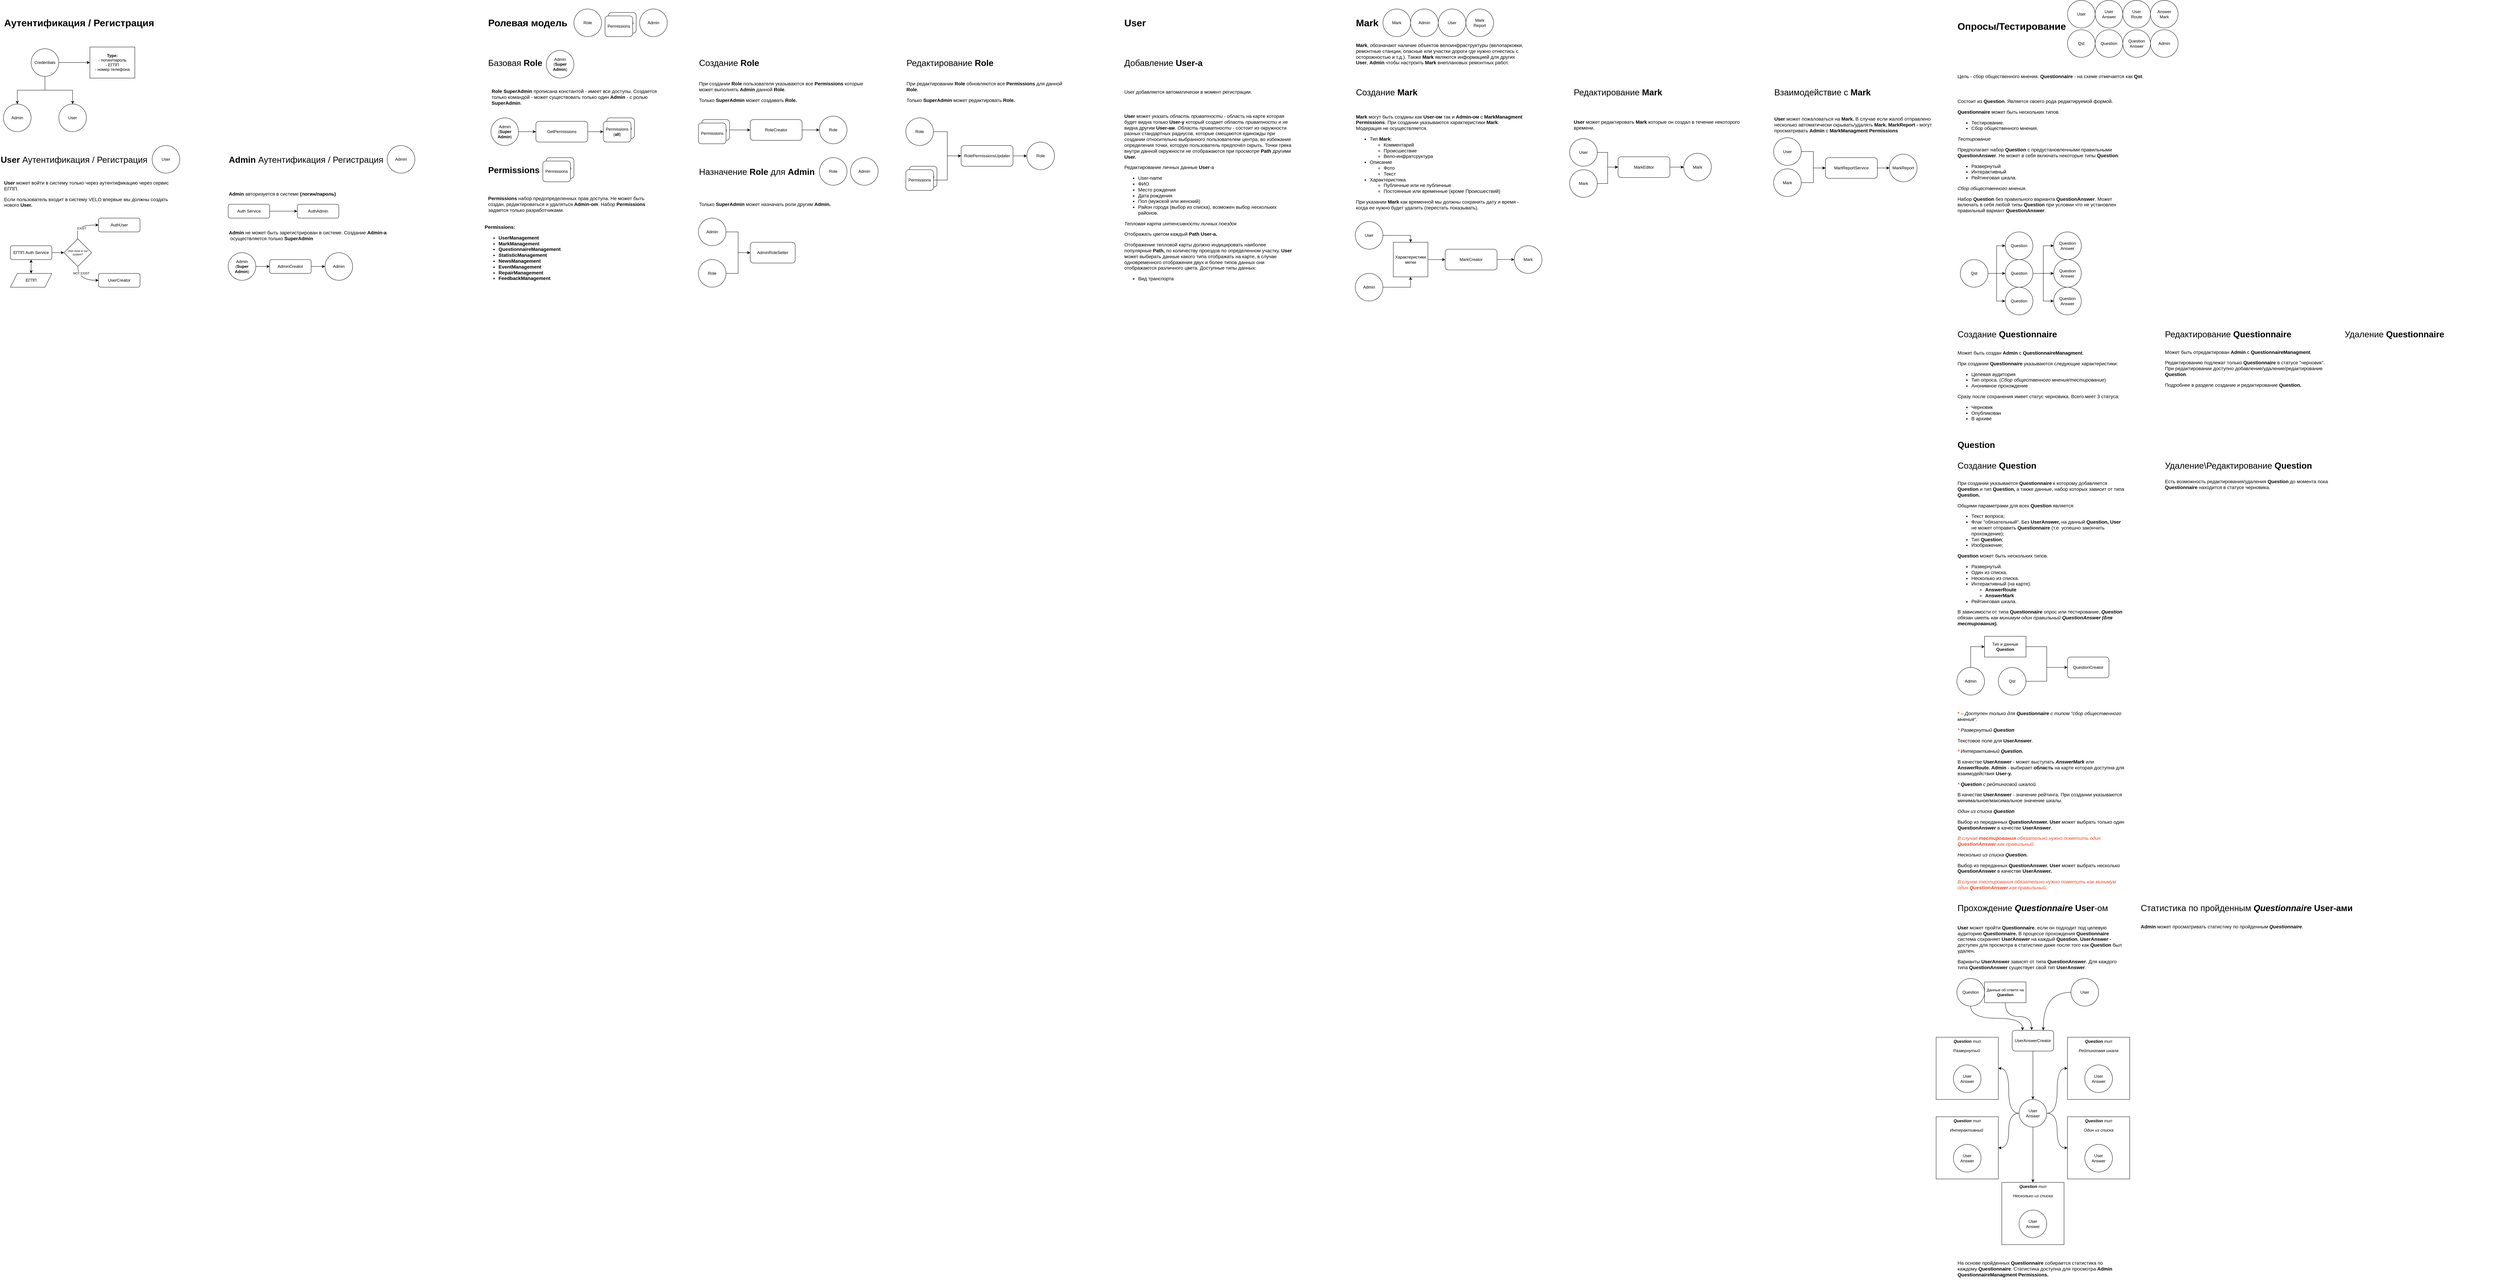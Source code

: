 <mxfile version="24.4.2" type="github">
  <diagram name="Page-1" id="-xYmk4XUsjklXfc8z8qg">
    <mxGraphModel dx="4609" dy="1640" grid="1" gridSize="10" guides="1" tooltips="1" connect="1" arrows="1" fold="1" page="1" pageScale="1" pageWidth="850" pageHeight="1100" math="0" shadow="0">
      <root>
        <mxCell id="0" />
        <mxCell id="1" parent="0" />
        <mxCell id="3WN8UBnGJbhX-x8cYGGZ-196" value="" style="whiteSpace=wrap;html=1;aspect=fixed;" vertex="1" parent="1">
          <mxGeometry x="6000" y="3320" width="180" height="180" as="geometry" />
        </mxCell>
        <mxCell id="3WN8UBnGJbhX-x8cYGGZ-194" value="" style="whiteSpace=wrap;html=1;aspect=fixed;" vertex="1" parent="1">
          <mxGeometry x="5620" y="3320" width="180" height="180" as="geometry" />
        </mxCell>
        <mxCell id="3WN8UBnGJbhX-x8cYGGZ-192" value="" style="whiteSpace=wrap;html=1;aspect=fixed;" vertex="1" parent="1">
          <mxGeometry x="5620" y="3090" width="180" height="180" as="geometry" />
        </mxCell>
        <mxCell id="3WN8UBnGJbhX-x8cYGGZ-190" value="" style="whiteSpace=wrap;html=1;aspect=fixed;" vertex="1" parent="1">
          <mxGeometry x="6000" y="3090" width="180" height="180" as="geometry" />
        </mxCell>
        <mxCell id="3WN8UBnGJbhX-x8cYGGZ-2" value="&lt;strong style=&quot;font-size: 28px;&quot;&gt;Аутентификация / Регистрация&lt;/strong&gt;" style="text;html=1;align=left;verticalAlign=middle;whiteSpace=wrap;rounded=0;fontStyle=1;fontSize=28;" vertex="1" parent="1">
          <mxGeometry x="30" y="140" width="450" height="30" as="geometry" />
        </mxCell>
        <mxCell id="3WN8UBnGJbhX-x8cYGGZ-8" style="edgeStyle=orthogonalEdgeStyle;rounded=0;orthogonalLoop=1;jettySize=auto;html=1;entryX=0.5;entryY=0;entryDx=0;entryDy=0;" edge="1" parent="1" source="3WN8UBnGJbhX-x8cYGGZ-5" target="3WN8UBnGJbhX-x8cYGGZ-7">
          <mxGeometry relative="1" as="geometry" />
        </mxCell>
        <mxCell id="3WN8UBnGJbhX-x8cYGGZ-9" style="edgeStyle=orthogonalEdgeStyle;rounded=0;orthogonalLoop=1;jettySize=auto;html=1;entryX=0.5;entryY=0;entryDx=0;entryDy=0;" edge="1" parent="1" source="3WN8UBnGJbhX-x8cYGGZ-5" target="3WN8UBnGJbhX-x8cYGGZ-6">
          <mxGeometry relative="1" as="geometry" />
        </mxCell>
        <mxCell id="3WN8UBnGJbhX-x8cYGGZ-11" style="edgeStyle=orthogonalEdgeStyle;rounded=0;orthogonalLoop=1;jettySize=auto;html=1;" edge="1" parent="1" source="3WN8UBnGJbhX-x8cYGGZ-5" target="3WN8UBnGJbhX-x8cYGGZ-10">
          <mxGeometry relative="1" as="geometry" />
        </mxCell>
        <mxCell id="3WN8UBnGJbhX-x8cYGGZ-5" value="Credentials" style="ellipse;whiteSpace=wrap;html=1;aspect=fixed;" vertex="1" parent="1">
          <mxGeometry x="110" y="230" width="80" height="80" as="geometry" />
        </mxCell>
        <mxCell id="3WN8UBnGJbhX-x8cYGGZ-6" value="Admin" style="ellipse;whiteSpace=wrap;html=1;aspect=fixed;" vertex="1" parent="1">
          <mxGeometry x="30" y="390" width="80" height="80" as="geometry" />
        </mxCell>
        <mxCell id="3WN8UBnGJbhX-x8cYGGZ-7" value="User" style="ellipse;whiteSpace=wrap;html=1;aspect=fixed;" vertex="1" parent="1">
          <mxGeometry x="190" y="390" width="80" height="80" as="geometry" />
        </mxCell>
        <mxCell id="3WN8UBnGJbhX-x8cYGGZ-10" value="&lt;p style=&quot;line-height: 10%;&quot;&gt;&lt;strong style=&quot;background-color: transparent;&quot;&gt;Type:&lt;/strong&gt;&lt;span style=&quot;background-color: transparent;&quot;&gt; &lt;/span&gt;&lt;/p&gt;&lt;p style=&quot;line-height: 10%;&quot;&gt; - логин/пароль&lt;/p&gt;&lt;p style=&quot;line-height: 10%;&quot;&gt;  - ЕГПП&lt;/p&gt;&lt;p style=&quot;line-height: 10%;&quot;&gt;- номер телефона&lt;/p&gt;" style="rounded=0;whiteSpace=wrap;html=1;" vertex="1" parent="1">
          <mxGeometry x="280" y="225" width="130" height="90" as="geometry" />
        </mxCell>
        <mxCell id="3WN8UBnGJbhX-x8cYGGZ-12" value="&lt;span style=&quot;font-size: 25px;&quot;&gt;User&lt;/span&gt;&lt;span style=&quot;font-size: 25px; font-weight: normal;&quot;&gt; Аутентификация / Регистрация&lt;/span&gt;" style="text;html=1;align=left;verticalAlign=middle;whiteSpace=wrap;rounded=0;fontStyle=1;fontSize=25;" vertex="1" parent="1">
          <mxGeometry x="20" y="535" width="450" height="30" as="geometry" />
        </mxCell>
        <mxCell id="3WN8UBnGJbhX-x8cYGGZ-13" value="User" style="ellipse;whiteSpace=wrap;html=1;aspect=fixed;" vertex="1" parent="1">
          <mxGeometry x="460" y="510" width="80" height="80" as="geometry" />
        </mxCell>
        <mxCell id="3WN8UBnGJbhX-x8cYGGZ-14" value="&lt;p style=&quot;font-size: 14px;&quot;&gt;&lt;strong style=&quot;font-size: 14px;&quot;&gt;User &lt;/strong&gt;может войти в систему только через аутентификацию через сервис ЕГПП.&lt;/p&gt;&lt;p style=&quot;font-size: 14px;&quot;&gt;Если пользователь входит в систему VELO впервые мы должны создать нового &lt;strong style=&quot;font-size: 14px;&quot;&gt;User.&lt;/strong&gt;&lt;/p&gt;" style="text;html=1;align=left;verticalAlign=middle;whiteSpace=wrap;rounded=0;fontSize=14;" vertex="1" parent="1">
          <mxGeometry x="30" y="610" width="490" height="80" as="geometry" />
        </mxCell>
        <mxCell id="3WN8UBnGJbhX-x8cYGGZ-22" value="" style="edgeStyle=orthogonalEdgeStyle;rounded=0;orthogonalLoop=1;jettySize=auto;html=1;" edge="1" parent="1" source="3WN8UBnGJbhX-x8cYGGZ-15" target="3WN8UBnGJbhX-x8cYGGZ-21">
          <mxGeometry relative="1" as="geometry" />
        </mxCell>
        <mxCell id="3WN8UBnGJbhX-x8cYGGZ-15" value="ЕГПП Auth Service" style="rounded=1;whiteSpace=wrap;html=1;" vertex="1" parent="1">
          <mxGeometry x="50" y="800" width="120" height="40" as="geometry" />
        </mxCell>
        <mxCell id="3WN8UBnGJbhX-x8cYGGZ-16" value="ЕГПП" style="shape=parallelogram;perimeter=parallelogramPerimeter;whiteSpace=wrap;html=1;fixedSize=1;" vertex="1" parent="1">
          <mxGeometry x="50" y="880" width="120" height="40" as="geometry" />
        </mxCell>
        <mxCell id="3WN8UBnGJbhX-x8cYGGZ-19" value="" style="endArrow=classic;startArrow=classic;html=1;rounded=0;entryX=0.5;entryY=1;entryDx=0;entryDy=0;" edge="1" parent="1" target="3WN8UBnGJbhX-x8cYGGZ-15">
          <mxGeometry width="50" height="50" relative="1" as="geometry">
            <mxPoint x="110" y="880" as="sourcePoint" />
            <mxPoint x="160" y="830" as="targetPoint" />
          </mxGeometry>
        </mxCell>
        <mxCell id="3WN8UBnGJbhX-x8cYGGZ-21" value="User exist in our system?" style="rhombus;whiteSpace=wrap;html=1;fontSize=8;" vertex="1" parent="1">
          <mxGeometry x="205" y="780" width="80" height="80" as="geometry" />
        </mxCell>
        <mxCell id="3WN8UBnGJbhX-x8cYGGZ-25" value="AuthUser" style="rounded=1;whiteSpace=wrap;html=1;" vertex="1" parent="1">
          <mxGeometry x="305" y="720" width="120" height="40" as="geometry" />
        </mxCell>
        <mxCell id="3WN8UBnGJbhX-x8cYGGZ-26" value="UserCreator" style="rounded=1;whiteSpace=wrap;html=1;" vertex="1" parent="1">
          <mxGeometry x="305" y="880" width="120" height="40" as="geometry" />
        </mxCell>
        <mxCell id="3WN8UBnGJbhX-x8cYGGZ-27" value="" style="endArrow=classic;html=1;rounded=0;exitX=0.5;exitY=1;exitDx=0;exitDy=0;entryX=0;entryY=0.5;entryDx=0;entryDy=0;edgeStyle=orthogonalEdgeStyle;curved=1;" edge="1" parent="1" source="3WN8UBnGJbhX-x8cYGGZ-21" target="3WN8UBnGJbhX-x8cYGGZ-26">
          <mxGeometry relative="1" as="geometry">
            <mxPoint x="230" y="920" as="sourcePoint" />
            <mxPoint x="330" y="920" as="targetPoint" />
          </mxGeometry>
        </mxCell>
        <mxCell id="3WN8UBnGJbhX-x8cYGGZ-28" value="NOT EXIST" style="edgeLabel;resizable=0;html=1;;align=center;verticalAlign=middle;fontSize=9;" connectable="0" vertex="1" parent="3WN8UBnGJbhX-x8cYGGZ-27">
          <mxGeometry relative="1" as="geometry">
            <mxPoint y="-20" as="offset" />
          </mxGeometry>
        </mxCell>
        <mxCell id="3WN8UBnGJbhX-x8cYGGZ-29" value="" style="endArrow=classic;html=1;rounded=0;exitX=0.5;exitY=1;exitDx=0;exitDy=0;entryX=0;entryY=0.5;entryDx=0;entryDy=0;edgeStyle=orthogonalEdgeStyle;curved=1;" edge="1" parent="1" target="3WN8UBnGJbhX-x8cYGGZ-25">
          <mxGeometry relative="1" as="geometry">
            <mxPoint x="244.48" y="780" as="sourcePoint" />
            <mxPoint x="304.48" y="820" as="targetPoint" />
            <Array as="points">
              <mxPoint x="244" y="781" />
              <mxPoint x="244" y="740" />
            </Array>
          </mxGeometry>
        </mxCell>
        <mxCell id="3WN8UBnGJbhX-x8cYGGZ-30" value="EXIST" style="edgeLabel;resizable=0;html=1;;align=center;verticalAlign=middle;fontSize=9;" connectable="0" vertex="1" parent="3WN8UBnGJbhX-x8cYGGZ-29">
          <mxGeometry relative="1" as="geometry">
            <mxPoint x="2" y="10" as="offset" />
          </mxGeometry>
        </mxCell>
        <mxCell id="3WN8UBnGJbhX-x8cYGGZ-31" value="&lt;span style=&quot;font-size: 25px;&quot;&gt;Admin&lt;/span&gt;&lt;span style=&quot;font-size: 25px; font-weight: normal;&quot;&gt; Аутентификация / Регистрация&lt;/span&gt;" style="text;html=1;align=left;verticalAlign=middle;whiteSpace=wrap;rounded=0;fontStyle=1;fontSize=25;" vertex="1" parent="1">
          <mxGeometry x="680" y="535" width="450" height="30" as="geometry" />
        </mxCell>
        <mxCell id="3WN8UBnGJbhX-x8cYGGZ-32" value="Admin" style="ellipse;whiteSpace=wrap;html=1;aspect=fixed;" vertex="1" parent="1">
          <mxGeometry x="1140" y="510" width="80" height="80" as="geometry" />
        </mxCell>
        <mxCell id="3WN8UBnGJbhX-x8cYGGZ-33" value="&lt;p style=&quot;font-size: 14px;&quot;&gt;&lt;strong&gt;Admin &lt;/strong&gt;авторизуется в системе&lt;strong&gt; (логин/пароль)&lt;/strong&gt;&lt;br&gt;&lt;/p&gt;" style="text;html=1;align=left;verticalAlign=middle;whiteSpace=wrap;rounded=0;fontSize=14;" vertex="1" parent="1">
          <mxGeometry x="680" y="610" width="490" height="80" as="geometry" />
        </mxCell>
        <mxCell id="3WN8UBnGJbhX-x8cYGGZ-36" value="" style="edgeStyle=orthogonalEdgeStyle;rounded=0;orthogonalLoop=1;jettySize=auto;html=1;" edge="1" parent="1" source="3WN8UBnGJbhX-x8cYGGZ-34" target="3WN8UBnGJbhX-x8cYGGZ-35">
          <mxGeometry relative="1" as="geometry" />
        </mxCell>
        <mxCell id="3WN8UBnGJbhX-x8cYGGZ-34" value="Auth Service" style="rounded=1;whiteSpace=wrap;html=1;" vertex="1" parent="1">
          <mxGeometry x="680" y="680" width="120" height="40" as="geometry" />
        </mxCell>
        <mxCell id="3WN8UBnGJbhX-x8cYGGZ-35" value="AuthAdmin" style="rounded=1;whiteSpace=wrap;html=1;" vertex="1" parent="1">
          <mxGeometry x="880" y="680" width="120" height="40" as="geometry" />
        </mxCell>
        <mxCell id="3WN8UBnGJbhX-x8cYGGZ-37" value="&lt;p style=&quot;font-size: 14px;&quot;&gt;&lt;strong&gt;Admin &lt;/strong&gt;не может быть зарегистрирован в системе. Создание &lt;strong&gt;Admin-а &amp;nbsp;&lt;/strong&gt;осуществляется только &lt;strong&gt;SuperAdmin&lt;/strong&gt;&lt;br&gt;&lt;/p&gt;" style="text;html=1;align=left;verticalAlign=middle;whiteSpace=wrap;rounded=0;fontSize=14;" vertex="1" parent="1">
          <mxGeometry x="680" y="730" width="490" height="80" as="geometry" />
        </mxCell>
        <mxCell id="3WN8UBnGJbhX-x8cYGGZ-41" value="" style="edgeStyle=orthogonalEdgeStyle;rounded=0;orthogonalLoop=1;jettySize=auto;html=1;" edge="1" parent="1" source="3WN8UBnGJbhX-x8cYGGZ-38" target="3WN8UBnGJbhX-x8cYGGZ-39">
          <mxGeometry relative="1" as="geometry" />
        </mxCell>
        <mxCell id="3WN8UBnGJbhX-x8cYGGZ-38" value="&lt;font style=&quot;font-size: 12px;&quot;&gt;Admin&lt;/font&gt;&lt;div&gt;&lt;font style=&quot;font-size: 12px;&quot;&gt;(&lt;b style=&quot;&quot;&gt;Super Admin&lt;/b&gt;)&lt;/font&gt;&lt;/div&gt;" style="ellipse;whiteSpace=wrap;html=1;aspect=fixed;align=center;fontSize=10;" vertex="1" parent="1">
          <mxGeometry x="680" y="820" width="80" height="80" as="geometry" />
        </mxCell>
        <mxCell id="3WN8UBnGJbhX-x8cYGGZ-42" value="" style="edgeStyle=orthogonalEdgeStyle;rounded=0;orthogonalLoop=1;jettySize=auto;html=1;" edge="1" parent="1" source="3WN8UBnGJbhX-x8cYGGZ-39" target="3WN8UBnGJbhX-x8cYGGZ-40">
          <mxGeometry relative="1" as="geometry" />
        </mxCell>
        <mxCell id="3WN8UBnGJbhX-x8cYGGZ-39" value="AdminCreator" style="rounded=1;whiteSpace=wrap;html=1;" vertex="1" parent="1">
          <mxGeometry x="800" y="840" width="120" height="40" as="geometry" />
        </mxCell>
        <mxCell id="3WN8UBnGJbhX-x8cYGGZ-40" value="Admin" style="ellipse;whiteSpace=wrap;html=1;aspect=fixed;" vertex="1" parent="1">
          <mxGeometry x="960" y="820" width="80" height="80" as="geometry" />
        </mxCell>
        <mxCell id="3WN8UBnGJbhX-x8cYGGZ-43" value="Ролевая модель" style="text;html=1;align=left;verticalAlign=middle;whiteSpace=wrap;rounded=0;fontStyle=1;fontSize=28;" vertex="1" parent="1">
          <mxGeometry x="1430" y="140" width="450" height="30" as="geometry" />
        </mxCell>
        <mxCell id="3WN8UBnGJbhX-x8cYGGZ-44" value="Role" style="ellipse;whiteSpace=wrap;html=1;aspect=fixed;" vertex="1" parent="1">
          <mxGeometry x="1680" y="115" width="80" height="80" as="geometry" />
        </mxCell>
        <mxCell id="3WN8UBnGJbhX-x8cYGGZ-45" value="Permissions" style="rounded=1;whiteSpace=wrap;html=1;" vertex="1" parent="1">
          <mxGeometry x="1780" y="125" width="80" height="60" as="geometry" />
        </mxCell>
        <mxCell id="3WN8UBnGJbhX-x8cYGGZ-46" value="Admin" style="ellipse;whiteSpace=wrap;html=1;aspect=fixed;" vertex="1" parent="1">
          <mxGeometry x="1870" y="115" width="80" height="80" as="geometry" />
        </mxCell>
        <mxCell id="3WN8UBnGJbhX-x8cYGGZ-47" value="Permissions" style="rounded=1;whiteSpace=wrap;html=1;" vertex="1" parent="1">
          <mxGeometry x="1770" y="135" width="80" height="60" as="geometry" />
        </mxCell>
        <mxCell id="3WN8UBnGJbhX-x8cYGGZ-48" value="&lt;span style=&quot;font-weight: normal;&quot;&gt;Базовая &lt;/span&gt;&lt;strong&gt;Role&lt;/strong&gt;" style="text;html=1;align=left;verticalAlign=middle;whiteSpace=wrap;rounded=0;fontStyle=1;fontSize=25;" vertex="1" parent="1">
          <mxGeometry x="1430" y="255" width="450" height="30" as="geometry" />
        </mxCell>
        <mxCell id="3WN8UBnGJbhX-x8cYGGZ-49" value="&lt;font style=&quot;font-size: 12px;&quot;&gt;Admin&lt;/font&gt;&lt;div&gt;&lt;font style=&quot;font-size: 12px;&quot;&gt;(&lt;b style=&quot;&quot;&gt;Super Admin&lt;/b&gt;)&lt;/font&gt;&lt;/div&gt;" style="ellipse;whiteSpace=wrap;html=1;aspect=fixed;align=center;fontSize=10;" vertex="1" parent="1">
          <mxGeometry x="1600" y="235" width="80" height="80" as="geometry" />
        </mxCell>
        <mxCell id="3WN8UBnGJbhX-x8cYGGZ-50" value="&lt;p style=&quot;font-size: 14px;&quot;&gt;&lt;strong&gt;Role&lt;/strong&gt; &lt;strong&gt;SuperAdmin&lt;/strong&gt; прописана константой - имеет все доступы. Создается только командой - может существовать только один  &lt;strong&gt;Admin&lt;/strong&gt; - с ролью &lt;strong&gt;SuperAdmin&lt;/strong&gt;.&lt;br&gt;&lt;/p&gt;" style="text;html=1;align=left;verticalAlign=middle;whiteSpace=wrap;rounded=0;fontSize=14;" vertex="1" parent="1">
          <mxGeometry x="1440" y="330" width="490" height="80" as="geometry" />
        </mxCell>
        <mxCell id="3WN8UBnGJbhX-x8cYGGZ-53" value="" style="edgeStyle=orthogonalEdgeStyle;rounded=0;orthogonalLoop=1;jettySize=auto;html=1;" edge="1" parent="1" source="3WN8UBnGJbhX-x8cYGGZ-51" target="3WN8UBnGJbhX-x8cYGGZ-52">
          <mxGeometry relative="1" as="geometry" />
        </mxCell>
        <mxCell id="3WN8UBnGJbhX-x8cYGGZ-51" value="&lt;font style=&quot;font-size: 12px;&quot;&gt;Admin&lt;/font&gt;&lt;div&gt;&lt;font style=&quot;font-size: 12px;&quot;&gt;(&lt;b style=&quot;&quot;&gt;Super Admin&lt;/b&gt;)&lt;/font&gt;&lt;/div&gt;" style="ellipse;whiteSpace=wrap;html=1;aspect=fixed;align=center;fontSize=10;" vertex="1" parent="1">
          <mxGeometry x="1440" y="430" width="80" height="80" as="geometry" />
        </mxCell>
        <mxCell id="3WN8UBnGJbhX-x8cYGGZ-58" value="" style="edgeStyle=orthogonalEdgeStyle;rounded=0;orthogonalLoop=1;jettySize=auto;html=1;" edge="1" parent="1" source="3WN8UBnGJbhX-x8cYGGZ-52" target="3WN8UBnGJbhX-x8cYGGZ-57">
          <mxGeometry relative="1" as="geometry" />
        </mxCell>
        <mxCell id="3WN8UBnGJbhX-x8cYGGZ-52" value="GetPermissions" style="rounded=1;whiteSpace=wrap;html=1;" vertex="1" parent="1">
          <mxGeometry x="1570" y="440" width="150" height="60" as="geometry" />
        </mxCell>
        <mxCell id="3WN8UBnGJbhX-x8cYGGZ-56" value="Permissions" style="rounded=1;whiteSpace=wrap;html=1;" vertex="1" parent="1">
          <mxGeometry x="1775" y="430" width="80" height="60" as="geometry" />
        </mxCell>
        <mxCell id="3WN8UBnGJbhX-x8cYGGZ-57" value="Permissions&lt;div&gt;(&lt;b&gt;all&lt;/b&gt;)&lt;/div&gt;" style="rounded=1;whiteSpace=wrap;html=1;" vertex="1" parent="1">
          <mxGeometry x="1765" y="440" width="80" height="60" as="geometry" />
        </mxCell>
        <mxCell id="3WN8UBnGJbhX-x8cYGGZ-59" value="Permissions" style="text;html=1;align=left;verticalAlign=middle;whiteSpace=wrap;rounded=0;fontStyle=1;fontSize=25;" vertex="1" parent="1">
          <mxGeometry x="1430" y="565" width="450" height="30" as="geometry" />
        </mxCell>
        <mxCell id="3WN8UBnGJbhX-x8cYGGZ-60" value="&lt;p style=&quot;font-size: 14px;&quot;&gt;&lt;strong&gt;Permissions&lt;/strong&gt; набор предопределенных прав доступа. Не может быть создан, редактироваться и удаляться &lt;strong&gt;Admin-om&lt;/strong&gt;. Набор &lt;strong&gt;Permissions &lt;/strong&gt;задается только разработчиками.&lt;br&gt;&lt;/p&gt;" style="text;html=1;align=left;verticalAlign=middle;whiteSpace=wrap;rounded=0;fontSize=14;" vertex="1" parent="1">
          <mxGeometry x="1430" y="640" width="490" height="80" as="geometry" />
        </mxCell>
        <mxCell id="3WN8UBnGJbhX-x8cYGGZ-61" value="Permissions" style="rounded=1;whiteSpace=wrap;html=1;" vertex="1" parent="1">
          <mxGeometry x="1600" y="545" width="80" height="60" as="geometry" />
        </mxCell>
        <mxCell id="3WN8UBnGJbhX-x8cYGGZ-62" value="Permissions" style="rounded=1;whiteSpace=wrap;html=1;" vertex="1" parent="1">
          <mxGeometry x="1590" y="555" width="80" height="60" as="geometry" />
        </mxCell>
        <mxCell id="3WN8UBnGJbhX-x8cYGGZ-63" value="&lt;p style=&quot;font-size: 14px;&quot;&gt;&lt;strong&gt;Permissions:&lt;/strong&gt;&lt;br&gt;&lt;/p&gt;&lt;ul&gt;&lt;li data-list=&quot;bullet&quot;&gt;&lt;strong&gt;UserManagement&lt;/strong&gt;&lt;/li&gt;&lt;li data-list=&quot;bullet&quot;&gt;&lt;strong&gt;MarkManagement&lt;/strong&gt;&lt;/li&gt;&lt;li data-list=&quot;bullet&quot;&gt;&lt;strong&gt;QuestionnaireManagement&lt;/strong&gt;&lt;/li&gt;&lt;li data-list=&quot;bullet&quot;&gt;&lt;strong&gt;StatisticManagement&lt;/strong&gt;&lt;/li&gt;&lt;li data-list=&quot;bullet&quot;&gt;&lt;strong&gt;NewsManagement&lt;/strong&gt;&lt;/li&gt;&lt;li data-list=&quot;bullet&quot;&gt;&lt;strong&gt;EventManagement&lt;/strong&gt;&lt;/li&gt;&lt;li data-list=&quot;bullet&quot;&gt;&lt;strong&gt;RepairManagement&lt;/strong&gt;&lt;/li&gt;&lt;li data-list=&quot;bullet&quot;&gt;&lt;strong&gt;FeedbackManagement&lt;/strong&gt;&lt;/li&gt;&lt;/ul&gt;" style="text;html=1;align=left;verticalAlign=middle;whiteSpace=wrap;rounded=0;fontSize=14;" vertex="1" parent="1">
          <mxGeometry x="1420" y="780" width="490" height="80" as="geometry" />
        </mxCell>
        <mxCell id="3WN8UBnGJbhX-x8cYGGZ-65" value="&lt;span style=&quot;font-weight: normal;&quot;&gt;Создание&amp;nbsp;&lt;/span&gt;&lt;strong&gt;Role&lt;/strong&gt;" style="text;html=1;align=left;verticalAlign=middle;whiteSpace=wrap;rounded=0;fontStyle=1;fontSize=25;" vertex="1" parent="1">
          <mxGeometry x="2040" y="255" width="450" height="30" as="geometry" />
        </mxCell>
        <mxCell id="3WN8UBnGJbhX-x8cYGGZ-66" value="&lt;p&gt;При создании &lt;strong&gt;Role&lt;/strong&gt; пользователя указываются все &lt;strong&gt;Permissions&lt;/strong&gt; которые может выполнять &lt;strong&gt;Admin&lt;/strong&gt; данной &lt;strong&gt;Role&lt;/strong&gt;.&lt;/p&gt;&lt;p&gt;Только&lt;strong&gt; SuperAdmin &lt;/strong&gt;может создавать &lt;strong&gt;Role.&lt;/strong&gt;&lt;/p&gt;" style="text;html=1;align=left;verticalAlign=middle;whiteSpace=wrap;rounded=0;fontSize=14;" vertex="1" parent="1">
          <mxGeometry x="2040" y="315" width="490" height="80" as="geometry" />
        </mxCell>
        <mxCell id="3WN8UBnGJbhX-x8cYGGZ-72" value="" style="edgeStyle=orthogonalEdgeStyle;rounded=0;orthogonalLoop=1;jettySize=auto;html=1;" edge="1" parent="1" source="3WN8UBnGJbhX-x8cYGGZ-67" target="3WN8UBnGJbhX-x8cYGGZ-69">
          <mxGeometry relative="1" as="geometry" />
        </mxCell>
        <mxCell id="3WN8UBnGJbhX-x8cYGGZ-67" value="Permissions" style="rounded=1;whiteSpace=wrap;html=1;" vertex="1" parent="1">
          <mxGeometry x="2050" y="435" width="80" height="60" as="geometry" />
        </mxCell>
        <mxCell id="3WN8UBnGJbhX-x8cYGGZ-68" value="Permissions" style="rounded=1;whiteSpace=wrap;html=1;" vertex="1" parent="1">
          <mxGeometry x="2040" y="445" width="80" height="60" as="geometry" />
        </mxCell>
        <mxCell id="3WN8UBnGJbhX-x8cYGGZ-74" value="" style="edgeStyle=orthogonalEdgeStyle;rounded=0;orthogonalLoop=1;jettySize=auto;html=1;" edge="1" parent="1" source="3WN8UBnGJbhX-x8cYGGZ-69" target="3WN8UBnGJbhX-x8cYGGZ-73">
          <mxGeometry relative="1" as="geometry" />
        </mxCell>
        <mxCell id="3WN8UBnGJbhX-x8cYGGZ-69" value="RoleCreator" style="rounded=1;whiteSpace=wrap;html=1;" vertex="1" parent="1">
          <mxGeometry x="2190" y="435" width="150" height="60" as="geometry" />
        </mxCell>
        <mxCell id="3WN8UBnGJbhX-x8cYGGZ-73" value="Role" style="ellipse;whiteSpace=wrap;html=1;aspect=fixed;" vertex="1" parent="1">
          <mxGeometry x="2390" y="425" width="80" height="80" as="geometry" />
        </mxCell>
        <mxCell id="3WN8UBnGJbhX-x8cYGGZ-75" value="&lt;span style=&quot;font-weight: normal;&quot;&gt;Назначение &lt;/span&gt;&lt;strong&gt;Role &lt;/strong&gt;&lt;span style=&quot;font-weight: normal;&quot;&gt;для&lt;/span&gt;&lt;strong&gt; Admin&lt;/strong&gt;" style="text;html=1;align=left;verticalAlign=middle;whiteSpace=wrap;rounded=0;fontStyle=1;fontSize=25;" vertex="1" parent="1">
          <mxGeometry x="2040" y="570" width="450" height="30" as="geometry" />
        </mxCell>
        <mxCell id="3WN8UBnGJbhX-x8cYGGZ-76" value="Role" style="ellipse;whiteSpace=wrap;html=1;aspect=fixed;" vertex="1" parent="1">
          <mxGeometry x="2390" y="545" width="80" height="80" as="geometry" />
        </mxCell>
        <mxCell id="3WN8UBnGJbhX-x8cYGGZ-77" value="Admin" style="ellipse;whiteSpace=wrap;html=1;aspect=fixed;" vertex="1" parent="1">
          <mxGeometry x="2480" y="545" width="80" height="80" as="geometry" />
        </mxCell>
        <mxCell id="3WN8UBnGJbhX-x8cYGGZ-78" value="&lt;p&gt;Только&lt;strong&gt; SuperAdmin &lt;/strong&gt;может назначать роли другим &lt;strong&gt;Admin.&amp;nbsp;&lt;/strong&gt;&lt;br&gt;&lt;/p&gt;" style="text;html=1;align=left;verticalAlign=middle;whiteSpace=wrap;rounded=0;fontSize=14;" vertex="1" parent="1">
          <mxGeometry x="2040" y="640" width="490" height="80" as="geometry" />
        </mxCell>
        <mxCell id="3WN8UBnGJbhX-x8cYGGZ-82" style="edgeStyle=orthogonalEdgeStyle;rounded=0;orthogonalLoop=1;jettySize=auto;html=1;entryX=0;entryY=0.5;entryDx=0;entryDy=0;" edge="1" parent="1" source="3WN8UBnGJbhX-x8cYGGZ-79" target="3WN8UBnGJbhX-x8cYGGZ-81">
          <mxGeometry relative="1" as="geometry" />
        </mxCell>
        <mxCell id="3WN8UBnGJbhX-x8cYGGZ-79" value="Admin" style="ellipse;whiteSpace=wrap;html=1;aspect=fixed;" vertex="1" parent="1">
          <mxGeometry x="2040" y="720" width="80" height="80" as="geometry" />
        </mxCell>
        <mxCell id="3WN8UBnGJbhX-x8cYGGZ-83" style="edgeStyle=orthogonalEdgeStyle;rounded=0;orthogonalLoop=1;jettySize=auto;html=1;entryX=0;entryY=0.5;entryDx=0;entryDy=0;" edge="1" parent="1" source="3WN8UBnGJbhX-x8cYGGZ-80" target="3WN8UBnGJbhX-x8cYGGZ-81">
          <mxGeometry relative="1" as="geometry" />
        </mxCell>
        <mxCell id="3WN8UBnGJbhX-x8cYGGZ-80" value="Role" style="ellipse;whiteSpace=wrap;html=1;aspect=fixed;" vertex="1" parent="1">
          <mxGeometry x="2040" y="840" width="80" height="80" as="geometry" />
        </mxCell>
        <mxCell id="3WN8UBnGJbhX-x8cYGGZ-81" value="AdminRoleSetter" style="rounded=1;whiteSpace=wrap;html=1;" vertex="1" parent="1">
          <mxGeometry x="2190" y="790" width="130" height="60" as="geometry" />
        </mxCell>
        <mxCell id="3WN8UBnGJbhX-x8cYGGZ-84" value="&lt;span style=&quot;font-weight: normal;&quot;&gt;Редактирование&amp;nbsp;&lt;/span&gt;&lt;strong&gt;Role&lt;/strong&gt;" style="text;html=1;align=left;verticalAlign=middle;whiteSpace=wrap;rounded=0;fontStyle=1;fontSize=25;" vertex="1" parent="1">
          <mxGeometry x="2640" y="255" width="450" height="30" as="geometry" />
        </mxCell>
        <mxCell id="3WN8UBnGJbhX-x8cYGGZ-85" value="&lt;p&gt;При редактировании &lt;strong&gt;Role&lt;/strong&gt; обновляются все&lt;strong&gt; Permissions&lt;/strong&gt; для данной &lt;strong&gt;Role&lt;/strong&gt;.&lt;/p&gt;&lt;p&gt;Только&lt;strong&gt; SuperAdmin &lt;/strong&gt;может редактировать &lt;strong&gt;Role.&lt;/strong&gt;&lt;/p&gt;" style="text;html=1;align=left;verticalAlign=middle;whiteSpace=wrap;rounded=0;fontSize=14;" vertex="1" parent="1">
          <mxGeometry x="2640" y="315" width="490" height="80" as="geometry" />
        </mxCell>
        <mxCell id="3WN8UBnGJbhX-x8cYGGZ-93" style="edgeStyle=orthogonalEdgeStyle;rounded=0;orthogonalLoop=1;jettySize=auto;html=1;" edge="1" parent="1" source="3WN8UBnGJbhX-x8cYGGZ-86" target="3WN8UBnGJbhX-x8cYGGZ-91">
          <mxGeometry relative="1" as="geometry" />
        </mxCell>
        <mxCell id="3WN8UBnGJbhX-x8cYGGZ-86" value="Role" style="ellipse;whiteSpace=wrap;html=1;aspect=fixed;" vertex="1" parent="1">
          <mxGeometry x="2640" y="430" width="80" height="80" as="geometry" />
        </mxCell>
        <mxCell id="3WN8UBnGJbhX-x8cYGGZ-87" value="Permissions" style="rounded=1;whiteSpace=wrap;html=1;" vertex="1" parent="1">
          <mxGeometry x="2650" y="570" width="80" height="60" as="geometry" />
        </mxCell>
        <mxCell id="3WN8UBnGJbhX-x8cYGGZ-94" style="edgeStyle=orthogonalEdgeStyle;rounded=0;orthogonalLoop=1;jettySize=auto;html=1;entryX=0;entryY=0.5;entryDx=0;entryDy=0;" edge="1" parent="1" source="3WN8UBnGJbhX-x8cYGGZ-88" target="3WN8UBnGJbhX-x8cYGGZ-91">
          <mxGeometry relative="1" as="geometry" />
        </mxCell>
        <mxCell id="3WN8UBnGJbhX-x8cYGGZ-88" value="Permissions" style="rounded=1;whiteSpace=wrap;html=1;" vertex="1" parent="1">
          <mxGeometry x="2640" y="580" width="80" height="60" as="geometry" />
        </mxCell>
        <mxCell id="3WN8UBnGJbhX-x8cYGGZ-95" value="" style="edgeStyle=orthogonalEdgeStyle;rounded=0;orthogonalLoop=1;jettySize=auto;html=1;" edge="1" parent="1" source="3WN8UBnGJbhX-x8cYGGZ-91" target="3WN8UBnGJbhX-x8cYGGZ-92">
          <mxGeometry relative="1" as="geometry" />
        </mxCell>
        <mxCell id="3WN8UBnGJbhX-x8cYGGZ-91" value="RolePermissionsUpdater" style="rounded=1;whiteSpace=wrap;html=1;" vertex="1" parent="1">
          <mxGeometry x="2800" y="510" width="150" height="60" as="geometry" />
        </mxCell>
        <mxCell id="3WN8UBnGJbhX-x8cYGGZ-92" value="Role" style="ellipse;whiteSpace=wrap;html=1;aspect=fixed;" vertex="1" parent="1">
          <mxGeometry x="2990" y="500" width="80" height="80" as="geometry" />
        </mxCell>
        <mxCell id="3WN8UBnGJbhX-x8cYGGZ-96" value="User" style="text;html=1;align=left;verticalAlign=middle;whiteSpace=wrap;rounded=0;fontStyle=1;fontSize=28;" vertex="1" parent="1">
          <mxGeometry x="3270" y="140" width="450" height="30" as="geometry" />
        </mxCell>
        <mxCell id="3WN8UBnGJbhX-x8cYGGZ-97" value="&lt;span style=&quot;font-weight: normal;&quot;&gt;Добавление&lt;/span&gt;&lt;strong&gt; User-a&lt;/strong&gt;" style="text;html=1;align=left;verticalAlign=middle;whiteSpace=wrap;rounded=0;fontStyle=1;fontSize=25;" vertex="1" parent="1">
          <mxGeometry x="3270" y="255" width="450" height="30" as="geometry" />
        </mxCell>
        <mxCell id="3WN8UBnGJbhX-x8cYGGZ-98" value="&lt;p&gt;User добавляется автоматически в момент регистрации.&lt;br&gt;&lt;/p&gt;" style="text;html=1;align=left;verticalAlign=middle;whiteSpace=wrap;rounded=0;fontSize=14;" vertex="1" parent="1">
          <mxGeometry x="3270" y="315" width="490" height="80" as="geometry" />
        </mxCell>
        <mxCell id="3WN8UBnGJbhX-x8cYGGZ-99" value="&lt;p&gt;&lt;strong&gt;User&lt;/strong&gt; может указать &lt;em&gt;область приватности - &lt;/em&gt;область на карте которая будет видна только &lt;strong&gt;User-у &lt;/strong&gt;который создает &lt;em&gt;область приватности&lt;/em&gt;&lt;strong&gt;&lt;em&gt; &lt;/em&gt;&lt;/strong&gt;и не видна другим &lt;strong&gt;User-ам&lt;/strong&gt;. &lt;em&gt;Область приватности - &lt;/em&gt;состоит из&lt;em&gt; &lt;/em&gt;окружности разных стандартных радиусов, которые смещаются единожды при создании относительно выбранного пользователем центра, во избежание определения  точки, которую пользователь предпочёл скрыть. Точки трека внутри данной окружности не отображаются при просмотре &lt;strong&gt;Path&lt;/strong&gt; другими &lt;strong&gt;User.&lt;/strong&gt;&lt;/p&gt;&lt;p&gt;&lt;/p&gt;&lt;p&gt;Редактирование личных данные &lt;strong&gt;User&lt;/strong&gt;-a&lt;/p&gt;&lt;ul&gt;&lt;li data-list=&quot;bullet&quot;&gt;User-name&lt;/li&gt;&lt;li data-list=&quot;bullet&quot;&gt;ФИО&lt;/li&gt;&lt;li data-list=&quot;bullet&quot;&gt;Место рождения&lt;/li&gt;&lt;li data-list=&quot;bullet&quot;&gt;Дата рождения&lt;/li&gt;&lt;li data-list=&quot;bullet&quot;&gt;Пол (мужской или женский)&lt;/li&gt;&lt;li data-list=&quot;bullet&quot;&gt;Район города (выбор из списка), возможен выбор нескольких районов.&lt;/li&gt;&lt;/ul&gt;&lt;p&gt;&lt;/p&gt;&lt;p&gt;&lt;em&gt;Тепловая карта интенсивности личных поездок&lt;/em&gt;&lt;/p&gt;&lt;p&gt;Отображать цветом каждый &lt;strong&gt;Path&lt;/strong&gt; &lt;strong&gt;User-a.&lt;/strong&gt;&lt;/p&gt;&lt;p&gt;Отображение  тепловой карты должно индицировать наиболее популярные &lt;strong&gt;Path,&lt;/strong&gt; по количеству проездов по определенном участку. &lt;strong&gt;User&lt;/strong&gt; может выбирать данные какого типа отображать на карте, в случае одновременного отображения двух и более типов данных они отображаются различного цвета. Доступные типы данных:&lt;/p&gt;&lt;ul&gt;&lt;li data-list=&quot;bullet&quot;&gt;Вид транспорта&lt;/li&gt;&lt;/ul&gt;" style="text;html=1;align=left;verticalAlign=middle;whiteSpace=wrap;rounded=0;fontSize=14;" vertex="1" parent="1">
          <mxGeometry x="3270" y="410" width="490" height="500" as="geometry" />
        </mxCell>
        <mxCell id="3WN8UBnGJbhX-x8cYGGZ-100" value="Mark" style="text;html=1;align=left;verticalAlign=middle;whiteSpace=wrap;rounded=0;fontStyle=1;fontSize=28;" vertex="1" parent="1">
          <mxGeometry x="3940" y="140" width="450" height="30" as="geometry" />
        </mxCell>
        <mxCell id="3WN8UBnGJbhX-x8cYGGZ-101" value="Admin" style="ellipse;whiteSpace=wrap;html=1;aspect=fixed;" vertex="1" parent="1">
          <mxGeometry x="4100" y="115" width="80" height="80" as="geometry" />
        </mxCell>
        <mxCell id="3WN8UBnGJbhX-x8cYGGZ-102" value="User" style="ellipse;whiteSpace=wrap;html=1;aspect=fixed;" vertex="1" parent="1">
          <mxGeometry x="4180" y="115" width="80" height="80" as="geometry" />
        </mxCell>
        <mxCell id="3WN8UBnGJbhX-x8cYGGZ-103" value="Mark" style="ellipse;whiteSpace=wrap;html=1;aspect=fixed;" vertex="1" parent="1">
          <mxGeometry x="4020" y="115" width="80" height="80" as="geometry" />
        </mxCell>
        <mxCell id="3WN8UBnGJbhX-x8cYGGZ-104" value="Mark&lt;div&gt;Report&lt;/div&gt;" style="ellipse;whiteSpace=wrap;html=1;aspect=fixed;" vertex="1" parent="1">
          <mxGeometry x="4260" y="115" width="80" height="80" as="geometry" />
        </mxCell>
        <mxCell id="3WN8UBnGJbhX-x8cYGGZ-105" value="&lt;p&gt;&lt;strong&gt;Mark&lt;/strong&gt;, обозначают наличие объектов велоинфраструктуры (велопарковки, ремонтные станции, опасные или участки дороги где нужно отнестись с  осторожностью и т.д.). Также &lt;strong&gt;Mark&lt;/strong&gt; являются информацией для других  &lt;strong&gt;User&lt;/strong&gt;, &lt;strong&gt;Admin&lt;/strong&gt; чтобы настроить &lt;strong&gt;Mark&lt;/strong&gt; внеплановых  ремонтных работ.&lt;br&gt;&lt;/p&gt;" style="text;html=1;align=left;verticalAlign=middle;whiteSpace=wrap;rounded=0;fontSize=14;" vertex="1" parent="1">
          <mxGeometry x="3940" y="205" width="490" height="80" as="geometry" />
        </mxCell>
        <mxCell id="3WN8UBnGJbhX-x8cYGGZ-106" value="&lt;span style=&quot;font-weight: 400;&quot;&gt;Cоздание &lt;/span&gt;Mark" style="text;html=1;align=left;verticalAlign=middle;whiteSpace=wrap;rounded=0;fontStyle=1;fontSize=25;" vertex="1" parent="1">
          <mxGeometry x="3940" y="340" width="450" height="30" as="geometry" />
        </mxCell>
        <mxCell id="3WN8UBnGJbhX-x8cYGGZ-107" value="&lt;p&gt;&lt;strong&gt;Mark&lt;/strong&gt; могут быть созданы как &lt;strong&gt;User-ом&lt;/strong&gt; так и &lt;strong&gt;Admin-ом &lt;/strong&gt;с&lt;strong&gt; MarkManagment Permissions&lt;/strong&gt;. При создании указываются характеристики &lt;strong&gt;Mark&lt;/strong&gt;. Модерация не осуществляется.&lt;/p&gt;&lt;ul&gt;&lt;li data-list=&quot;bullet&quot;&gt;Тип &lt;strong&gt;Mark&lt;/strong&gt;:&lt;/li&gt;&lt;ul&gt;&lt;li class=&quot;ql-indent-1&quot; data-list=&quot;bullet&quot;&gt;Комментарий&lt;/li&gt;&lt;li class=&quot;ql-indent-1&quot; data-list=&quot;bullet&quot;&gt;Происшествие&lt;/li&gt;&lt;li class=&quot;ql-indent-1&quot; data-list=&quot;bullet&quot;&gt;Вело-инфратсруктура&lt;/li&gt;&lt;/ul&gt;&lt;li data-list=&quot;bullet&quot;&gt;Описание&lt;/li&gt;&lt;ul&gt;&lt;li class=&quot;ql-indent-1&quot; data-list=&quot;bullet&quot;&gt;Фото&lt;/li&gt;&lt;li class=&quot;ql-indent-1&quot; data-list=&quot;bullet&quot;&gt;Текст&lt;/li&gt;&lt;/ul&gt;&lt;li data-list=&quot;bullet&quot;&gt;Характеристика&lt;/li&gt;&lt;ul&gt;&lt;li class=&quot;ql-indent-1&quot; data-list=&quot;bullet&quot;&gt;Публичные или не публичные&lt;/li&gt;&lt;li class=&quot;ql-indent-1&quot; data-list=&quot;bullet&quot;&gt;Постоянные или временные (кроме Происшествий)&lt;/li&gt;&lt;/ul&gt;&lt;/ul&gt;&lt;p&gt;&lt;/p&gt;&lt;p&gt;При указании &lt;strong&gt;Mark&lt;/strong&gt; как временной мы должны сохранить дату и время - когда ее нужно будет удалить (перестать показывать).&lt;/p&gt;" style="text;html=1;align=left;verticalAlign=middle;whiteSpace=wrap;rounded=0;fontSize=14;" vertex="1" parent="1">
          <mxGeometry x="3940" y="410" width="490" height="295" as="geometry" />
        </mxCell>
        <mxCell id="3WN8UBnGJbhX-x8cYGGZ-112" style="edgeStyle=orthogonalEdgeStyle;rounded=0;orthogonalLoop=1;jettySize=auto;html=1;entryX=0.5;entryY=0;entryDx=0;entryDy=0;" edge="1" parent="1" source="3WN8UBnGJbhX-x8cYGGZ-108" target="3WN8UBnGJbhX-x8cYGGZ-110">
          <mxGeometry relative="1" as="geometry" />
        </mxCell>
        <mxCell id="3WN8UBnGJbhX-x8cYGGZ-108" value="User" style="ellipse;whiteSpace=wrap;html=1;aspect=fixed;" vertex="1" parent="1">
          <mxGeometry x="3940" y="730" width="80" height="80" as="geometry" />
        </mxCell>
        <mxCell id="3WN8UBnGJbhX-x8cYGGZ-113" style="edgeStyle=orthogonalEdgeStyle;rounded=0;orthogonalLoop=1;jettySize=auto;html=1;entryX=0.5;entryY=1;entryDx=0;entryDy=0;" edge="1" parent="1" source="3WN8UBnGJbhX-x8cYGGZ-109" target="3WN8UBnGJbhX-x8cYGGZ-110">
          <mxGeometry relative="1" as="geometry" />
        </mxCell>
        <mxCell id="3WN8UBnGJbhX-x8cYGGZ-109" value="Admin" style="ellipse;whiteSpace=wrap;html=1;aspect=fixed;" vertex="1" parent="1">
          <mxGeometry x="3940" y="880" width="80" height="80" as="geometry" />
        </mxCell>
        <mxCell id="3WN8UBnGJbhX-x8cYGGZ-115" style="edgeStyle=orthogonalEdgeStyle;rounded=0;orthogonalLoop=1;jettySize=auto;html=1;entryX=0;entryY=0.5;entryDx=0;entryDy=0;" edge="1" parent="1" source="3WN8UBnGJbhX-x8cYGGZ-110" target="3WN8UBnGJbhX-x8cYGGZ-114">
          <mxGeometry relative="1" as="geometry" />
        </mxCell>
        <mxCell id="3WN8UBnGJbhX-x8cYGGZ-110" value="Характеристики&lt;div&gt;метки&lt;/div&gt;" style="whiteSpace=wrap;html=1;aspect=fixed;" vertex="1" parent="1">
          <mxGeometry x="4050" y="790" width="100" height="100" as="geometry" />
        </mxCell>
        <mxCell id="3WN8UBnGJbhX-x8cYGGZ-117" value="" style="edgeStyle=orthogonalEdgeStyle;rounded=0;orthogonalLoop=1;jettySize=auto;html=1;" edge="1" parent="1" source="3WN8UBnGJbhX-x8cYGGZ-114" target="3WN8UBnGJbhX-x8cYGGZ-116">
          <mxGeometry relative="1" as="geometry" />
        </mxCell>
        <mxCell id="3WN8UBnGJbhX-x8cYGGZ-114" value="MarkCreator" style="rounded=1;whiteSpace=wrap;html=1;" vertex="1" parent="1">
          <mxGeometry x="4200" y="810" width="150" height="60" as="geometry" />
        </mxCell>
        <mxCell id="3WN8UBnGJbhX-x8cYGGZ-116" value="Mark" style="ellipse;whiteSpace=wrap;html=1;aspect=fixed;" vertex="1" parent="1">
          <mxGeometry x="4400" y="800" width="80" height="80" as="geometry" />
        </mxCell>
        <mxCell id="3WN8UBnGJbhX-x8cYGGZ-118" value="&lt;span style=&quot;font-weight: 400;&quot;&gt;Редактирование&amp;nbsp;&lt;/span&gt;Mark" style="text;html=1;align=left;verticalAlign=middle;whiteSpace=wrap;rounded=0;fontStyle=1;fontSize=25;" vertex="1" parent="1">
          <mxGeometry x="4570" y="340" width="450" height="30" as="geometry" />
        </mxCell>
        <mxCell id="3WN8UBnGJbhX-x8cYGGZ-119" value="&lt;p&gt;&lt;strong&gt;User &lt;/strong&gt;может редактировать &lt;strong&gt;Mark&lt;/strong&gt; которые он создал в течение некоторого времени.&lt;br&gt;&lt;/p&gt;" style="text;html=1;align=left;verticalAlign=middle;whiteSpace=wrap;rounded=0;fontSize=14;" vertex="1" parent="1">
          <mxGeometry x="4570" y="410" width="490" height="80" as="geometry" />
        </mxCell>
        <mxCell id="3WN8UBnGJbhX-x8cYGGZ-126" value="" style="edgeStyle=orthogonalEdgeStyle;rounded=0;orthogonalLoop=1;jettySize=auto;html=1;" edge="1" parent="1" source="3WN8UBnGJbhX-x8cYGGZ-120" target="3WN8UBnGJbhX-x8cYGGZ-125">
          <mxGeometry relative="1" as="geometry" />
        </mxCell>
        <mxCell id="3WN8UBnGJbhX-x8cYGGZ-120" value="MarkEditor" style="rounded=1;whiteSpace=wrap;html=1;" vertex="1" parent="1">
          <mxGeometry x="4700" y="542.5" width="150" height="60" as="geometry" />
        </mxCell>
        <mxCell id="3WN8UBnGJbhX-x8cYGGZ-124" style="edgeStyle=orthogonalEdgeStyle;rounded=0;orthogonalLoop=1;jettySize=auto;html=1;" edge="1" parent="1" source="3WN8UBnGJbhX-x8cYGGZ-121" target="3WN8UBnGJbhX-x8cYGGZ-120">
          <mxGeometry relative="1" as="geometry" />
        </mxCell>
        <mxCell id="3WN8UBnGJbhX-x8cYGGZ-121" value="User" style="ellipse;whiteSpace=wrap;html=1;aspect=fixed;" vertex="1" parent="1">
          <mxGeometry x="4560" y="490" width="80" height="80" as="geometry" />
        </mxCell>
        <mxCell id="3WN8UBnGJbhX-x8cYGGZ-123" style="edgeStyle=orthogonalEdgeStyle;rounded=0;orthogonalLoop=1;jettySize=auto;html=1;entryX=0;entryY=0.5;entryDx=0;entryDy=0;" edge="1" parent="1" source="3WN8UBnGJbhX-x8cYGGZ-122" target="3WN8UBnGJbhX-x8cYGGZ-120">
          <mxGeometry relative="1" as="geometry" />
        </mxCell>
        <mxCell id="3WN8UBnGJbhX-x8cYGGZ-122" value="Mark" style="ellipse;whiteSpace=wrap;html=1;aspect=fixed;" vertex="1" parent="1">
          <mxGeometry x="4560" y="580" width="80" height="80" as="geometry" />
        </mxCell>
        <mxCell id="3WN8UBnGJbhX-x8cYGGZ-125" value="Mark" style="ellipse;whiteSpace=wrap;html=1;aspect=fixed;" vertex="1" parent="1">
          <mxGeometry x="4890" y="532.5" width="80" height="80" as="geometry" />
        </mxCell>
        <mxCell id="3WN8UBnGJbhX-x8cYGGZ-127" value="&lt;span style=&quot;font-weight: 400;&quot;&gt;Взаимодействие с&amp;nbsp;&lt;/span&gt;Mark" style="text;html=1;align=left;verticalAlign=middle;whiteSpace=wrap;rounded=0;fontStyle=1;fontSize=25;" vertex="1" parent="1">
          <mxGeometry x="5150" y="340" width="450" height="30" as="geometry" />
        </mxCell>
        <mxCell id="3WN8UBnGJbhX-x8cYGGZ-128" value="&lt;p&gt;&lt;strong&gt;User&lt;/strong&gt; может пожаловаться на &lt;strong&gt;Mark. &lt;/strong&gt;В случае если жалоб отправлено несколько автоматически скрывать/удалять &lt;strong&gt;Mark. MarkReport - &lt;/strong&gt;могут просматривать&lt;strong&gt; Admin &lt;/strong&gt;с&lt;strong&gt; MarkManagment Permissions&lt;/strong&gt;&lt;br&gt;&lt;/p&gt;" style="text;html=1;align=left;verticalAlign=middle;whiteSpace=wrap;rounded=0;fontSize=14;" vertex="1" parent="1">
          <mxGeometry x="5150" y="410" width="490" height="80" as="geometry" />
        </mxCell>
        <mxCell id="3WN8UBnGJbhX-x8cYGGZ-134" style="edgeStyle=orthogonalEdgeStyle;rounded=0;orthogonalLoop=1;jettySize=auto;html=1;entryX=0;entryY=0.5;entryDx=0;entryDy=0;" edge="1" parent="1" source="3WN8UBnGJbhX-x8cYGGZ-129" target="3WN8UBnGJbhX-x8cYGGZ-131">
          <mxGeometry relative="1" as="geometry" />
        </mxCell>
        <mxCell id="3WN8UBnGJbhX-x8cYGGZ-129" value="User" style="ellipse;whiteSpace=wrap;html=1;aspect=fixed;" vertex="1" parent="1">
          <mxGeometry x="5150" y="487.5" width="80" height="80" as="geometry" />
        </mxCell>
        <mxCell id="3WN8UBnGJbhX-x8cYGGZ-135" style="edgeStyle=orthogonalEdgeStyle;rounded=0;orthogonalLoop=1;jettySize=auto;html=1;entryX=0;entryY=0.5;entryDx=0;entryDy=0;" edge="1" parent="1" source="3WN8UBnGJbhX-x8cYGGZ-130" target="3WN8UBnGJbhX-x8cYGGZ-131">
          <mxGeometry relative="1" as="geometry" />
        </mxCell>
        <mxCell id="3WN8UBnGJbhX-x8cYGGZ-130" value="Mark" style="ellipse;whiteSpace=wrap;html=1;aspect=fixed;" vertex="1" parent="1">
          <mxGeometry x="5150" y="577.5" width="80" height="80" as="geometry" />
        </mxCell>
        <mxCell id="3WN8UBnGJbhX-x8cYGGZ-133" value="" style="edgeStyle=orthogonalEdgeStyle;rounded=0;orthogonalLoop=1;jettySize=auto;html=1;" edge="1" parent="1" source="3WN8UBnGJbhX-x8cYGGZ-131" target="3WN8UBnGJbhX-x8cYGGZ-132">
          <mxGeometry relative="1" as="geometry" />
        </mxCell>
        <mxCell id="3WN8UBnGJbhX-x8cYGGZ-131" value="MartReportService" style="rounded=1;whiteSpace=wrap;html=1;" vertex="1" parent="1">
          <mxGeometry x="5300" y="545" width="150" height="60" as="geometry" />
        </mxCell>
        <mxCell id="3WN8UBnGJbhX-x8cYGGZ-132" value="MarkReport" style="ellipse;whiteSpace=wrap;html=1;aspect=fixed;" vertex="1" parent="1">
          <mxGeometry x="5485" y="535" width="80" height="80" as="geometry" />
        </mxCell>
        <mxCell id="3WN8UBnGJbhX-x8cYGGZ-136" value="Опросы/Тестирование" style="text;html=1;align=left;verticalAlign=middle;whiteSpace=wrap;rounded=0;fontStyle=1;fontSize=28;" vertex="1" parent="1">
          <mxGeometry x="5680" y="150" width="450" height="30" as="geometry" />
        </mxCell>
        <mxCell id="3WN8UBnGJbhX-x8cYGGZ-137" value="User" style="ellipse;whiteSpace=wrap;html=1;aspect=fixed;" vertex="1" parent="1">
          <mxGeometry x="6000" y="90" width="80" height="80" as="geometry" />
        </mxCell>
        <mxCell id="3WN8UBnGJbhX-x8cYGGZ-138" value="Admin" style="ellipse;whiteSpace=wrap;html=1;aspect=fixed;" vertex="1" parent="1">
          <mxGeometry x="6240" y="175" width="80" height="80" as="geometry" />
        </mxCell>
        <mxCell id="3WN8UBnGJbhX-x8cYGGZ-139" value="Qst" style="ellipse;whiteSpace=wrap;html=1;aspect=fixed;" vertex="1" parent="1">
          <mxGeometry x="6000" y="175" width="80" height="80" as="geometry" />
        </mxCell>
        <mxCell id="3WN8UBnGJbhX-x8cYGGZ-140" value="User&lt;div&gt;Answer&lt;/div&gt;" style="ellipse;whiteSpace=wrap;html=1;aspect=fixed;" vertex="1" parent="1">
          <mxGeometry x="6080" y="90" width="80" height="80" as="geometry" />
        </mxCell>
        <mxCell id="3WN8UBnGJbhX-x8cYGGZ-141" value="Question" style="ellipse;whiteSpace=wrap;html=1;aspect=fixed;" vertex="1" parent="1">
          <mxGeometry x="6080" y="175" width="80" height="80" as="geometry" />
        </mxCell>
        <mxCell id="3WN8UBnGJbhX-x8cYGGZ-142" value="User&lt;div&gt;Route&lt;/div&gt;" style="ellipse;whiteSpace=wrap;html=1;aspect=fixed;" vertex="1" parent="1">
          <mxGeometry x="6160" y="90" width="80" height="80" as="geometry" />
        </mxCell>
        <mxCell id="3WN8UBnGJbhX-x8cYGGZ-143" value="Question&lt;div&gt;Answer&lt;/div&gt;" style="ellipse;whiteSpace=wrap;html=1;aspect=fixed;" vertex="1" parent="1">
          <mxGeometry x="6160" y="175" width="80" height="80" as="geometry" />
        </mxCell>
        <mxCell id="3WN8UBnGJbhX-x8cYGGZ-144" value="Answer&lt;div&gt;Mark&lt;/div&gt;" style="ellipse;whiteSpace=wrap;html=1;aspect=fixed;" vertex="1" parent="1">
          <mxGeometry x="6240" y="90" width="80" height="80" as="geometry" />
        </mxCell>
        <mxCell id="3WN8UBnGJbhX-x8cYGGZ-145" value="&lt;p&gt;Цель - сбор общественного мнения. &lt;strong&gt;Questionnaire&lt;/strong&gt; - на схеме отмечается как &lt;strong&gt;Qst&lt;/strong&gt;.&lt;br&gt;&lt;/p&gt;" style="text;html=1;align=left;verticalAlign=middle;whiteSpace=wrap;rounded=0;fontSize=14;" vertex="1" parent="1">
          <mxGeometry x="5680" y="270" width="640" height="80" as="geometry" />
        </mxCell>
        <mxCell id="3WN8UBnGJbhX-x8cYGGZ-146" value="&lt;p&gt;Состоит из &lt;strong&gt;Question&lt;/strong&gt;. Является своего рода редактируемой формой.&lt;/p&gt;&lt;p&gt;&lt;/p&gt;&lt;p&gt;&lt;strong&gt;Questionnaire&lt;/strong&gt; может быть нескольких типов.&lt;/p&gt;&lt;ul&gt;&lt;li data-list=&quot;bullet&quot;&gt;Тестирование.&lt;/li&gt;&lt;li data-list=&quot;bullet&quot;&gt;Сбор общественного мнения.&lt;/li&gt;&lt;/ul&gt;&lt;p&gt;&lt;/p&gt;&lt;p&gt;&lt;em&gt;Тестирование&lt;/em&gt;&lt;/p&gt;&lt;p&gt;Предполагает набор &lt;strong&gt;Question&lt;/strong&gt; с предустановленными правильными &lt;strong&gt;QuestionAnswer&lt;/strong&gt;. Не может в себя включать некоторые типы &lt;strong&gt;Question&lt;/strong&gt;:&lt;/p&gt;&lt;ul&gt;&lt;li data-list=&quot;bullet&quot;&gt;Развернутый&lt;/li&gt;&lt;li data-list=&quot;bullet&quot;&gt;Интерактивный&lt;/li&gt;&lt;li data-list=&quot;bullet&quot;&gt;Рейтинговая шкала.&lt;/li&gt;&lt;/ul&gt;&lt;p&gt;&lt;/p&gt;&lt;p&gt;&lt;em&gt;Сбор общественного мнения.&lt;/em&gt;&lt;/p&gt;&lt;p&gt;Набор &lt;strong&gt;Question&lt;/strong&gt; без правильного варианта &lt;strong&gt;QuestionAnswer&lt;/strong&gt;. Может включать в себя любой типы &lt;strong&gt;Question&lt;/strong&gt; при условии что не установлен правильный вариант &lt;strong&gt;QuestionAnswer&lt;/strong&gt;.&lt;/p&gt;" style="text;html=1;align=left;verticalAlign=middle;whiteSpace=wrap;rounded=0;fontSize=14;" vertex="1" parent="1">
          <mxGeometry x="5680" y="325" width="490" height="430" as="geometry" />
        </mxCell>
        <mxCell id="3WN8UBnGJbhX-x8cYGGZ-152" style="edgeStyle=orthogonalEdgeStyle;rounded=0;orthogonalLoop=1;jettySize=auto;html=1;exitX=1;exitY=0.5;exitDx=0;exitDy=0;entryX=0;entryY=0.5;entryDx=0;entryDy=0;" edge="1" parent="1" source="3WN8UBnGJbhX-x8cYGGZ-147" target="3WN8UBnGJbhX-x8cYGGZ-148">
          <mxGeometry relative="1" as="geometry" />
        </mxCell>
        <mxCell id="3WN8UBnGJbhX-x8cYGGZ-153" style="edgeStyle=orthogonalEdgeStyle;rounded=0;orthogonalLoop=1;jettySize=auto;html=1;entryX=0;entryY=0.5;entryDx=0;entryDy=0;" edge="1" parent="1" source="3WN8UBnGJbhX-x8cYGGZ-147" target="3WN8UBnGJbhX-x8cYGGZ-150">
          <mxGeometry relative="1" as="geometry" />
        </mxCell>
        <mxCell id="3WN8UBnGJbhX-x8cYGGZ-154" style="edgeStyle=orthogonalEdgeStyle;rounded=0;orthogonalLoop=1;jettySize=auto;html=1;" edge="1" parent="1" source="3WN8UBnGJbhX-x8cYGGZ-147" target="3WN8UBnGJbhX-x8cYGGZ-151">
          <mxGeometry relative="1" as="geometry" />
        </mxCell>
        <mxCell id="3WN8UBnGJbhX-x8cYGGZ-147" value="Qst" style="ellipse;whiteSpace=wrap;html=1;aspect=fixed;" vertex="1" parent="1">
          <mxGeometry x="5690" y="840" width="80" height="80" as="geometry" />
        </mxCell>
        <mxCell id="3WN8UBnGJbhX-x8cYGGZ-148" value="Question" style="ellipse;whiteSpace=wrap;html=1;aspect=fixed;" vertex="1" parent="1">
          <mxGeometry x="5820" y="760" width="80" height="80" as="geometry" />
        </mxCell>
        <mxCell id="3WN8UBnGJbhX-x8cYGGZ-149" value="Question&lt;div&gt;Answer&lt;/div&gt;" style="ellipse;whiteSpace=wrap;html=1;aspect=fixed;" vertex="1" parent="1">
          <mxGeometry x="5960" y="760" width="80" height="80" as="geometry" />
        </mxCell>
        <mxCell id="3WN8UBnGJbhX-x8cYGGZ-157" value="" style="edgeStyle=orthogonalEdgeStyle;rounded=0;orthogonalLoop=1;jettySize=auto;html=1;" edge="1" parent="1" source="3WN8UBnGJbhX-x8cYGGZ-150" target="3WN8UBnGJbhX-x8cYGGZ-155">
          <mxGeometry relative="1" as="geometry" />
        </mxCell>
        <mxCell id="3WN8UBnGJbhX-x8cYGGZ-158" style="edgeStyle=orthogonalEdgeStyle;rounded=0;orthogonalLoop=1;jettySize=auto;html=1;entryX=0;entryY=0.5;entryDx=0;entryDy=0;" edge="1" parent="1" source="3WN8UBnGJbhX-x8cYGGZ-150" target="3WN8UBnGJbhX-x8cYGGZ-149">
          <mxGeometry relative="1" as="geometry" />
        </mxCell>
        <mxCell id="3WN8UBnGJbhX-x8cYGGZ-159" style="edgeStyle=orthogonalEdgeStyle;rounded=0;orthogonalLoop=1;jettySize=auto;html=1;entryX=0;entryY=0.5;entryDx=0;entryDy=0;" edge="1" parent="1" source="3WN8UBnGJbhX-x8cYGGZ-150" target="3WN8UBnGJbhX-x8cYGGZ-156">
          <mxGeometry relative="1" as="geometry" />
        </mxCell>
        <mxCell id="3WN8UBnGJbhX-x8cYGGZ-150" value="Question" style="ellipse;whiteSpace=wrap;html=1;aspect=fixed;" vertex="1" parent="1">
          <mxGeometry x="5820" y="840" width="80" height="80" as="geometry" />
        </mxCell>
        <mxCell id="3WN8UBnGJbhX-x8cYGGZ-151" value="Question" style="ellipse;whiteSpace=wrap;html=1;aspect=fixed;" vertex="1" parent="1">
          <mxGeometry x="5820" y="920" width="80" height="80" as="geometry" />
        </mxCell>
        <mxCell id="3WN8UBnGJbhX-x8cYGGZ-155" value="Question&lt;div&gt;Answer&lt;/div&gt;" style="ellipse;whiteSpace=wrap;html=1;aspect=fixed;" vertex="1" parent="1">
          <mxGeometry x="5960" y="840" width="80" height="80" as="geometry" />
        </mxCell>
        <mxCell id="3WN8UBnGJbhX-x8cYGGZ-156" value="Question&lt;div&gt;Answer&lt;/div&gt;" style="ellipse;whiteSpace=wrap;html=1;aspect=fixed;" vertex="1" parent="1">
          <mxGeometry x="5960" y="920" width="80" height="80" as="geometry" />
        </mxCell>
        <mxCell id="3WN8UBnGJbhX-x8cYGGZ-160" value="&lt;span style=&quot;font-weight: normal;&quot;&gt;Создание&lt;/span&gt; &lt;strong&gt;Questionnaire&lt;/strong&gt;" style="text;html=1;align=left;verticalAlign=middle;whiteSpace=wrap;rounded=0;fontStyle=1;fontSize=25;" vertex="1" parent="1">
          <mxGeometry x="5680" y="1040" width="450" height="30" as="geometry" />
        </mxCell>
        <mxCell id="3WN8UBnGJbhX-x8cYGGZ-161" value="&lt;p&gt;Может быть создан &lt;strong&gt;Admin&lt;/strong&gt; с &lt;strong&gt;QuestionnaireManagment&lt;/strong&gt;.&lt;/p&gt;&lt;p&gt;При создании &lt;strong&gt;Questionnaire&lt;/strong&gt; указываются следующие характеристики:&lt;/p&gt;&lt;ul&gt;&lt;li data-list=&quot;bullet&quot;&gt;Целевая аудитория&lt;/li&gt;&lt;li data-list=&quot;bullet&quot;&gt;Тип опроса. (&lt;em&gt;Сбор общественного мнения/тестирование&lt;/em&gt;)&lt;/li&gt;&lt;li data-list=&quot;bullet&quot;&gt;Анонимное прохождение&lt;/li&gt;&lt;/ul&gt;&lt;p&gt;Сразу после сохранения имеет статус черновика. Всего меет 3 статуса:&lt;/p&gt;&lt;ul&gt;&lt;li data-list=&quot;bullet&quot;&gt;Черновик&lt;/li&gt;&lt;li data-list=&quot;bullet&quot;&gt;Опубликован&lt;/li&gt;&lt;li data-list=&quot;bullet&quot;&gt;В архиве&lt;/li&gt;&lt;/ul&gt;" style="text;html=1;align=left;verticalAlign=middle;whiteSpace=wrap;rounded=0;fontSize=14;" vertex="1" parent="1">
          <mxGeometry x="5680" y="1080" width="490" height="250" as="geometry" />
        </mxCell>
        <mxCell id="3WN8UBnGJbhX-x8cYGGZ-162" value="Question" style="text;html=1;align=left;verticalAlign=middle;whiteSpace=wrap;rounded=0;fontStyle=1;fontSize=25;" vertex="1" parent="1">
          <mxGeometry x="5680" y="1360" width="450" height="30" as="geometry" />
        </mxCell>
        <mxCell id="3WN8UBnGJbhX-x8cYGGZ-163" value="&lt;span style=&quot;font-weight: normal;&quot;&gt;Создание &lt;/span&gt;&lt;strong&gt;Question&lt;/strong&gt;" style="text;html=1;align=left;verticalAlign=middle;whiteSpace=wrap;rounded=0;fontStyle=1;fontSize=25;" vertex="1" parent="1">
          <mxGeometry x="5680" y="1420" width="450" height="30" as="geometry" />
        </mxCell>
        <mxCell id="3WN8UBnGJbhX-x8cYGGZ-164" value="&lt;p&gt;При создании указывается &lt;strong&gt;Questionnaire&lt;/strong&gt; к которому добавляется &lt;strong&gt;Question&lt;/strong&gt; и тип &lt;strong&gt;Question, &lt;/strong&gt;а также данные, набор которых зависит от типа &lt;strong&gt;Question.&lt;/strong&gt;&lt;/p&gt;&lt;p&gt;Общими параметрами для всех &lt;strong&gt;Question&lt;/strong&gt; является:&lt;/p&gt;&lt;ul&gt;&lt;li data-list=&quot;bullet&quot;&gt;Текст вопроса;&lt;/li&gt;&lt;li data-list=&quot;bullet&quot;&gt;Флаг &quot;обязательный&quot;. Без &lt;strong&gt;UserAnswer,&lt;/strong&gt; на данный &lt;strong&gt;Question,&lt;/strong&gt; &lt;strong&gt;User &lt;/strong&gt;не может отправить &lt;strong&gt;Questionnaire&lt;/strong&gt; (т.е. успешно закончить прохождение);&lt;/li&gt;&lt;li data-list=&quot;bullet&quot;&gt;Тип &lt;strong&gt;Question&lt;/strong&gt;;&lt;/li&gt;&lt;li data-list=&quot;bullet&quot;&gt;Изображение;&lt;strong&gt; &lt;/strong&gt;&lt;/li&gt;&lt;/ul&gt;&lt;p&gt;&lt;/p&gt;&lt;p&gt;&lt;strong&gt;Question&lt;/strong&gt; может быть нескольких типов.&lt;/p&gt;&lt;ul&gt;&lt;li data-list=&quot;bullet&quot;&gt;Развернутый.&lt;/li&gt;&lt;li data-list=&quot;bullet&quot;&gt;Один из списка.&lt;/li&gt;&lt;li data-list=&quot;bullet&quot;&gt;Несколько из списка.&lt;/li&gt;&lt;li data-list=&quot;bullet&quot;&gt;Интерактивный (на карте).&lt;/li&gt;&lt;ul&gt;&lt;li class=&quot;ql-indent-1&quot; data-list=&quot;bullet&quot;&gt;&lt;strong&gt;AnswerRoute&lt;/strong&gt;&lt;/li&gt;&lt;li class=&quot;ql-indent-1&quot; data-list=&quot;bullet&quot;&gt;&lt;strong&gt;AnswerMark&lt;/strong&gt;&lt;/li&gt;&lt;/ul&gt;&lt;li data-list=&quot;bullet&quot;&gt;Рейтинговая шкала.&lt;/li&gt;&lt;/ul&gt;&lt;p&gt;&lt;/p&gt;&lt;p&gt;В зависимости от типа &lt;strong&gt;Questionnaire &lt;/strong&gt;опрос или тестирование, &lt;strong&gt;&lt;em&gt;Question &lt;/em&gt;&lt;/strong&gt;&lt;em&gt;обязан иметь как минимум один правильный&lt;/em&gt;&lt;strong&gt;&lt;em&gt; QuestionAnswer (для тестирования).&lt;/em&gt;&lt;/strong&gt;&lt;/p&gt;" style="text;html=1;align=left;verticalAlign=middle;whiteSpace=wrap;rounded=0;fontSize=14;" vertex="1" parent="1">
          <mxGeometry x="5680" y="1470" width="490" height="440" as="geometry" />
        </mxCell>
        <mxCell id="3WN8UBnGJbhX-x8cYGGZ-172" style="edgeStyle=orthogonalEdgeStyle;rounded=0;orthogonalLoop=1;jettySize=auto;html=1;exitX=0.5;exitY=0;exitDx=0;exitDy=0;entryX=0;entryY=0.5;entryDx=0;entryDy=0;" edge="1" parent="1" source="3WN8UBnGJbhX-x8cYGGZ-165" target="3WN8UBnGJbhX-x8cYGGZ-168">
          <mxGeometry relative="1" as="geometry" />
        </mxCell>
        <mxCell id="3WN8UBnGJbhX-x8cYGGZ-165" value="Admin" style="ellipse;whiteSpace=wrap;html=1;aspect=fixed;" vertex="1" parent="1">
          <mxGeometry x="5680" y="2020" width="80" height="80" as="geometry" />
        </mxCell>
        <mxCell id="3WN8UBnGJbhX-x8cYGGZ-170" style="edgeStyle=orthogonalEdgeStyle;rounded=0;orthogonalLoop=1;jettySize=auto;html=1;entryX=0;entryY=0.5;entryDx=0;entryDy=0;" edge="1" parent="1" source="3WN8UBnGJbhX-x8cYGGZ-166" target="3WN8UBnGJbhX-x8cYGGZ-169">
          <mxGeometry relative="1" as="geometry" />
        </mxCell>
        <mxCell id="3WN8UBnGJbhX-x8cYGGZ-166" value="Qst" style="ellipse;whiteSpace=wrap;html=1;aspect=fixed;" vertex="1" parent="1">
          <mxGeometry x="5800" y="2020" width="80" height="80" as="geometry" />
        </mxCell>
        <mxCell id="3WN8UBnGJbhX-x8cYGGZ-171" style="edgeStyle=orthogonalEdgeStyle;rounded=0;orthogonalLoop=1;jettySize=auto;html=1;" edge="1" parent="1" source="3WN8UBnGJbhX-x8cYGGZ-168" target="3WN8UBnGJbhX-x8cYGGZ-169">
          <mxGeometry relative="1" as="geometry" />
        </mxCell>
        <mxCell id="3WN8UBnGJbhX-x8cYGGZ-168" value="Тип и данные&lt;div&gt;&lt;b&gt;Question&lt;/b&gt;&lt;/div&gt;" style="rounded=0;whiteSpace=wrap;html=1;" vertex="1" parent="1">
          <mxGeometry x="5760" y="1930" width="120" height="60" as="geometry" />
        </mxCell>
        <mxCell id="3WN8UBnGJbhX-x8cYGGZ-169" value="QuestionCreator" style="rounded=1;whiteSpace=wrap;html=1;" vertex="1" parent="1">
          <mxGeometry x="6000" y="1990" width="120" height="60" as="geometry" />
        </mxCell>
        <mxCell id="3WN8UBnGJbhX-x8cYGGZ-173" value="&lt;p&gt;&lt;strong style=&quot;color: rgb(242, 71, 38);&quot;&gt;*&lt;/strong&gt; –&lt;em&gt; Доступен только для &lt;/em&gt;&lt;strong&gt;&lt;em&gt;Questionnaire&lt;/em&gt;&lt;/strong&gt;&lt;em&gt; с типом &quot;сбор общественного мнения&quot;.&lt;/em&gt;&lt;/p&gt;&lt;p&gt;&lt;/p&gt;&lt;p&gt;&lt;strong style=&quot;color: rgb(242, 71, 38);&quot;&gt;&lt;em&gt;*&lt;/em&gt;&lt;/strong&gt;&lt;em&gt; Развернутый &lt;/em&gt;&lt;strong&gt;&lt;em&gt;Question&lt;/em&gt;&lt;/strong&gt;&lt;/p&gt;&lt;p&gt;Текстовое поле для &lt;strong&gt;UserAnswer&lt;/strong&gt;.&lt;/p&gt;&lt;p&gt;&lt;/p&gt;&lt;p&gt;&lt;strong style=&quot;color: rgb(242, 71, 38);&quot;&gt;&lt;em&gt;*&lt;/em&gt;&lt;/strong&gt;&lt;em&gt; Интерактивный &lt;/em&gt;&lt;strong&gt;&lt;em&gt;Question. &lt;/em&gt;&lt;/strong&gt;&lt;/p&gt;&lt;p&gt;В качестве &lt;strong&gt;UserAnswer&lt;/strong&gt; - может выступать &lt;strong&gt;&lt;em&gt;AnswerMark&lt;/em&gt; &lt;/strong&gt;или&lt;strong&gt; AnswerRoute. Admin &lt;/strong&gt;- выбирает &lt;strong&gt;область&lt;/strong&gt; на карте которая доступна для взаимодействия &lt;strong&gt;User-у. &lt;/strong&gt;&lt;/p&gt;&lt;p&gt;&lt;/p&gt;&lt;p&gt;&lt;strong style=&quot;color: rgb(242, 71, 38);&quot;&gt;&lt;em&gt;*&lt;/em&gt;&lt;/strong&gt;&lt;strong&gt;&lt;em&gt; Question &lt;/em&gt;&lt;/strong&gt;&lt;em&gt;c рейтинговой шкалой. &lt;/em&gt;&lt;/p&gt;&lt;p&gt;В качестве &lt;strong&gt;UserAnswer&lt;/strong&gt; -  значение рейтинга. При создании указываются минимальное/максимальное значение шкалы.&lt;/p&gt;&lt;p&gt;&lt;/p&gt;&lt;p&gt;&lt;em&gt;Один из списка &lt;/em&gt;&lt;strong&gt;&lt;em&gt;Question&lt;/em&gt;&lt;/strong&gt;&lt;/p&gt;&lt;p&gt;Выбор из переданных &lt;strong&gt;QuestionAnswer. User &lt;/strong&gt;может выбрать только один &lt;strong&gt;QuestionAnswer &lt;/strong&gt;в качестве&lt;strong&gt; UserAnswer&lt;/strong&gt;.&lt;/p&gt;&lt;p&gt;&lt;em style=&quot;color: rgb(242, 71, 38);&quot;&gt;В случае &lt;/em&gt;&lt;strong style=&quot;color: rgb(242, 71, 38);&quot;&gt;&lt;em&gt;тестирования&lt;/em&gt;&lt;/strong&gt;&lt;em style=&quot;color: rgb(242, 71, 38);&quot;&gt; обязательно нужно пометить один &lt;/em&gt;&lt;strong style=&quot;color: rgb(242, 71, 38);&quot;&gt;&lt;em&gt;QuestionAnswer&lt;/em&gt;&lt;/strong&gt;&lt;em style=&quot;color: rgb(242, 71, 38);&quot;&gt; как правильный.&lt;/em&gt;&lt;strong style=&quot;color: rgb(242, 71, 38);&quot;&gt;&lt;em&gt; &lt;/em&gt;&lt;/strong&gt;&lt;/p&gt;&lt;p&gt;&lt;/p&gt;&lt;p&gt;&lt;em&gt;Несколько из списка&lt;/em&gt;&lt;strong&gt;&lt;em&gt; Question.&lt;/em&gt;&lt;/strong&gt;&lt;/p&gt;&lt;p&gt;Выбор из переданных &lt;strong&gt;QuestionAnswer. User &lt;/strong&gt;может выбрать несколько &lt;strong&gt;QuestionAnswer &lt;/strong&gt;в качестве&lt;strong&gt; UserAnswer. &lt;/strong&gt;&lt;/p&gt;&lt;p&gt;&lt;em style=&quot;color: rgb(242, 71, 38);&quot;&gt;В случае тестирования обязательно нужно пометить как минимум один &lt;/em&gt;&lt;strong style=&quot;color: rgb(242, 71, 38);&quot;&gt;&lt;em&gt;QuestionAnswer &lt;/em&gt;&lt;/strong&gt;&lt;em style=&quot;color: rgb(242, 71, 38);&quot;&gt;как правильный&lt;/em&gt;&lt;strong style=&quot;color: rgb(242, 71, 38);&quot;&gt;&lt;em&gt;.&amp;nbsp;&lt;/em&gt;&lt;/strong&gt;&lt;/p&gt;" style="text;html=1;align=left;verticalAlign=middle;whiteSpace=wrap;rounded=0;fontSize=14;" vertex="1" parent="1">
          <mxGeometry x="5680" y="2150" width="490" height="510" as="geometry" />
        </mxCell>
        <mxCell id="3WN8UBnGJbhX-x8cYGGZ-174" value="&lt;span style=&quot;font-weight: normal;&quot;&gt;Прохождение &lt;/span&gt;&lt;strong&gt;&lt;em&gt;Questionnaire&lt;/em&gt;&lt;/strong&gt; &lt;strong&gt;User&lt;/strong&gt;&lt;span style=&quot;font-weight: normal;&quot;&gt;-ом&lt;/span&gt;" style="text;html=1;align=left;verticalAlign=middle;whiteSpace=wrap;rounded=0;fontStyle=1;fontSize=25;" vertex="1" parent="1">
          <mxGeometry x="5680" y="2700" width="450" height="30" as="geometry" />
        </mxCell>
        <mxCell id="3WN8UBnGJbhX-x8cYGGZ-175" value="&lt;p&gt;&lt;strong&gt;User&lt;/strong&gt; может пройти &lt;strong&gt;Questionnaire&lt;/strong&gt;, если он подходит под целевую аудиторию &lt;strong&gt;Questionnaire. &lt;/strong&gt;В процессе прохождения &lt;strong&gt;Questionnaire&lt;/strong&gt; система сохраняет &lt;strong&gt;UserAnswer&lt;/strong&gt; на каждый &lt;strong&gt;Question. UserAnswer - &lt;/strong&gt;доступен для просмотра в статистике даже после того как &lt;strong&gt;Question&lt;/strong&gt; был удален&lt;strong&gt;.&lt;/strong&gt;&lt;/p&gt;&lt;p&gt;&lt;/p&gt;&lt;p&gt;Варианты &lt;strong&gt;UserAnswer&lt;/strong&gt; зависят от типа &lt;strong&gt;QuestionAnswer&lt;/strong&gt;. Для каждого типа &lt;strong&gt;QuestionAnswer&lt;/strong&gt; существует свой тип &lt;strong&gt;UserAnswer&lt;/strong&gt;.&lt;/p&gt;" style="text;html=1;align=left;verticalAlign=middle;whiteSpace=wrap;rounded=0;fontSize=14;" vertex="1" parent="1">
          <mxGeometry x="5680" y="2760" width="490" height="140" as="geometry" />
        </mxCell>
        <mxCell id="3WN8UBnGJbhX-x8cYGGZ-183" style="edgeStyle=orthogonalEdgeStyle;rounded=0;orthogonalLoop=1;jettySize=auto;html=1;entryX=0.25;entryY=0;entryDx=0;entryDy=0;curved=1;exitX=0.5;exitY=1;exitDx=0;exitDy=0;" edge="1" parent="1" source="3WN8UBnGJbhX-x8cYGGZ-176" target="3WN8UBnGJbhX-x8cYGGZ-179">
          <mxGeometry relative="1" as="geometry" />
        </mxCell>
        <mxCell id="3WN8UBnGJbhX-x8cYGGZ-176" value="Question" style="ellipse;whiteSpace=wrap;html=1;aspect=fixed;" vertex="1" parent="1">
          <mxGeometry x="5680" y="2920" width="80" height="80" as="geometry" />
        </mxCell>
        <mxCell id="3WN8UBnGJbhX-x8cYGGZ-177" value="&lt;div style=&quot;font-size: 11px;&quot;&gt;Данные об ответе на &lt;b style=&quot;font-size: 11px;&quot;&gt;Question&lt;/b&gt;&lt;/div&gt;" style="rounded=0;whiteSpace=wrap;html=1;fontSize=11;" vertex="1" parent="1">
          <mxGeometry x="5760" y="2930" width="120" height="60" as="geometry" />
        </mxCell>
        <mxCell id="3WN8UBnGJbhX-x8cYGGZ-181" style="edgeStyle=orthogonalEdgeStyle;rounded=0;orthogonalLoop=1;jettySize=auto;html=1;entryX=0.75;entryY=0;entryDx=0;entryDy=0;curved=1;" edge="1" parent="1" source="3WN8UBnGJbhX-x8cYGGZ-178" target="3WN8UBnGJbhX-x8cYGGZ-179">
          <mxGeometry relative="1" as="geometry" />
        </mxCell>
        <mxCell id="3WN8UBnGJbhX-x8cYGGZ-178" value="User" style="ellipse;whiteSpace=wrap;html=1;aspect=fixed;" vertex="1" parent="1">
          <mxGeometry x="6010" y="2920" width="80" height="80" as="geometry" />
        </mxCell>
        <mxCell id="3WN8UBnGJbhX-x8cYGGZ-185" value="" style="edgeStyle=orthogonalEdgeStyle;rounded=0;orthogonalLoop=1;jettySize=auto;html=1;" edge="1" parent="1" source="3WN8UBnGJbhX-x8cYGGZ-179" target="3WN8UBnGJbhX-x8cYGGZ-184">
          <mxGeometry relative="1" as="geometry" />
        </mxCell>
        <mxCell id="3WN8UBnGJbhX-x8cYGGZ-179" value="UserAnswerCreator" style="rounded=1;whiteSpace=wrap;html=1;" vertex="1" parent="1">
          <mxGeometry x="5840" y="3070" width="120" height="60" as="geometry" />
        </mxCell>
        <mxCell id="3WN8UBnGJbhX-x8cYGGZ-182" style="edgeStyle=orthogonalEdgeStyle;rounded=0;orthogonalLoop=1;jettySize=auto;html=1;entryX=0.469;entryY=-0.011;entryDx=0;entryDy=0;entryPerimeter=0;curved=1;" edge="1" parent="1" source="3WN8UBnGJbhX-x8cYGGZ-177" target="3WN8UBnGJbhX-x8cYGGZ-179">
          <mxGeometry relative="1" as="geometry" />
        </mxCell>
        <mxCell id="3WN8UBnGJbhX-x8cYGGZ-202" style="edgeStyle=orthogonalEdgeStyle;rounded=0;orthogonalLoop=1;jettySize=auto;html=1;entryX=1;entryY=0.5;entryDx=0;entryDy=0;curved=1;" edge="1" parent="1" source="3WN8UBnGJbhX-x8cYGGZ-184" target="3WN8UBnGJbhX-x8cYGGZ-192">
          <mxGeometry relative="1" as="geometry" />
        </mxCell>
        <mxCell id="3WN8UBnGJbhX-x8cYGGZ-203" style="edgeStyle=orthogonalEdgeStyle;rounded=0;orthogonalLoop=1;jettySize=auto;html=1;entryX=0;entryY=0.5;entryDx=0;entryDy=0;curved=1;" edge="1" parent="1" source="3WN8UBnGJbhX-x8cYGGZ-184" target="3WN8UBnGJbhX-x8cYGGZ-190">
          <mxGeometry relative="1" as="geometry" />
        </mxCell>
        <mxCell id="3WN8UBnGJbhX-x8cYGGZ-204" style="edgeStyle=orthogonalEdgeStyle;rounded=0;orthogonalLoop=1;jettySize=auto;html=1;entryX=0;entryY=0.5;entryDx=0;entryDy=0;curved=1;" edge="1" parent="1" source="3WN8UBnGJbhX-x8cYGGZ-184" target="3WN8UBnGJbhX-x8cYGGZ-196">
          <mxGeometry relative="1" as="geometry" />
        </mxCell>
        <mxCell id="3WN8UBnGJbhX-x8cYGGZ-205" style="edgeStyle=orthogonalEdgeStyle;rounded=0;orthogonalLoop=1;jettySize=auto;html=1;entryX=1;entryY=0.5;entryDx=0;entryDy=0;curved=1;" edge="1" parent="1" source="3WN8UBnGJbhX-x8cYGGZ-184" target="3WN8UBnGJbhX-x8cYGGZ-194">
          <mxGeometry relative="1" as="geometry" />
        </mxCell>
        <mxCell id="3WN8UBnGJbhX-x8cYGGZ-207" style="edgeStyle=orthogonalEdgeStyle;rounded=0;orthogonalLoop=1;jettySize=auto;html=1;entryX=0.5;entryY=-0.333;entryDx=0;entryDy=0;entryPerimeter=0;" edge="1" parent="1" source="3WN8UBnGJbhX-x8cYGGZ-184" target="3WN8UBnGJbhX-x8cYGGZ-199">
          <mxGeometry relative="1" as="geometry">
            <mxPoint x="5900" y="3500.0" as="targetPoint" />
          </mxGeometry>
        </mxCell>
        <mxCell id="3WN8UBnGJbhX-x8cYGGZ-184" value="User&lt;div&gt;Answer&lt;/div&gt;" style="ellipse;whiteSpace=wrap;html=1;aspect=fixed;" vertex="1" parent="1">
          <mxGeometry x="5860" y="3270" width="80" height="80" as="geometry" />
        </mxCell>
        <mxCell id="3WN8UBnGJbhX-x8cYGGZ-186" value="User&lt;div&gt;Answer&lt;/div&gt;" style="ellipse;whiteSpace=wrap;html=1;aspect=fixed;" vertex="1" parent="1">
          <mxGeometry x="5670" y="3170" width="80" height="80" as="geometry" />
        </mxCell>
        <mxCell id="3WN8UBnGJbhX-x8cYGGZ-187" value="User&lt;div&gt;Answer&lt;/div&gt;" style="ellipse;whiteSpace=wrap;html=1;aspect=fixed;" vertex="1" parent="1">
          <mxGeometry x="6050" y="3170" width="80" height="80" as="geometry" />
        </mxCell>
        <mxCell id="3WN8UBnGJbhX-x8cYGGZ-188" value="User&lt;div&gt;Answer&lt;/div&gt;" style="ellipse;whiteSpace=wrap;html=1;aspect=fixed;" vertex="1" parent="1">
          <mxGeometry x="6050" y="3400" width="80" height="80" as="geometry" />
        </mxCell>
        <mxCell id="3WN8UBnGJbhX-x8cYGGZ-189" value="User&lt;div&gt;Answer&lt;/div&gt;" style="ellipse;whiteSpace=wrap;html=1;aspect=fixed;" vertex="1" parent="1">
          <mxGeometry x="5670" y="3400" width="80" height="80" as="geometry" />
        </mxCell>
        <mxCell id="3WN8UBnGJbhX-x8cYGGZ-191" value="&lt;p&gt;&lt;strong&gt;&lt;em&gt;Question&lt;/em&gt;&lt;/strong&gt;&lt;em&gt; тип &lt;/em&gt;&lt;/p&gt;&lt;p&gt;&lt;em&gt;Рейтинговая шкала&lt;/em&gt;&lt;strong&gt;&lt;em&gt;&lt;/em&gt;&lt;/strong&gt;&lt;/p&gt;" style="text;html=1;align=center;verticalAlign=middle;whiteSpace=wrap;rounded=0;" vertex="1" parent="1">
          <mxGeometry x="6000" y="3100" width="180" height="30" as="geometry" />
        </mxCell>
        <mxCell id="3WN8UBnGJbhX-x8cYGGZ-193" value="&lt;p&gt;&lt;strong&gt;&lt;em&gt;Question&lt;/em&gt;&lt;/strong&gt;&lt;em&gt; тип &lt;/em&gt;&lt;/p&gt;&lt;p&gt;&lt;em&gt;Развернутый&amp;nbsp;&lt;/em&gt;&lt;strong&gt;&lt;em&gt;&lt;/em&gt;&lt;/strong&gt;&lt;/p&gt;" style="text;html=1;align=center;verticalAlign=middle;whiteSpace=wrap;rounded=0;" vertex="1" parent="1">
          <mxGeometry x="5620" y="3100" width="180" height="30" as="geometry" />
        </mxCell>
        <mxCell id="3WN8UBnGJbhX-x8cYGGZ-195" value="&lt;p&gt;&lt;strong&gt;&lt;em&gt;Question &lt;/em&gt;&lt;/strong&gt;&lt;em&gt;тип&lt;/em&gt;&lt;/p&gt;&lt;p&gt;&lt;em&gt;Интерактивный&amp;nbsp;&lt;/em&gt;&lt;/p&gt;" style="text;html=1;align=center;verticalAlign=middle;whiteSpace=wrap;rounded=0;" vertex="1" parent="1">
          <mxGeometry x="5620" y="3330" width="180" height="30" as="geometry" />
        </mxCell>
        <mxCell id="3WN8UBnGJbhX-x8cYGGZ-197" value="&lt;p&gt;&lt;strong&gt;&lt;em&gt;Question&lt;/em&gt;&lt;/strong&gt;&lt;em&gt; тип &lt;/em&gt;&lt;/p&gt;&lt;p&gt;&lt;em&gt;Один из списка&lt;/em&gt;&lt;strong&gt;&lt;em&gt;&lt;/em&gt;&lt;/strong&gt;&lt;/p&gt;" style="text;html=1;align=center;verticalAlign=middle;whiteSpace=wrap;rounded=0;" vertex="1" parent="1">
          <mxGeometry x="6000" y="3330" width="180" height="30" as="geometry" />
        </mxCell>
        <mxCell id="3WN8UBnGJbhX-x8cYGGZ-198" value="" style="whiteSpace=wrap;html=1;aspect=fixed;" vertex="1" parent="1">
          <mxGeometry x="5810" y="3510" width="180" height="180" as="geometry" />
        </mxCell>
        <mxCell id="3WN8UBnGJbhX-x8cYGGZ-199" value="&lt;p&gt;&lt;strong&gt;&lt;em&gt;Question&lt;/em&gt;&lt;/strong&gt;&lt;em&gt; тип &lt;/em&gt;&lt;/p&gt;&lt;p&gt;&lt;em&gt;Несколько из списка&lt;/em&gt;&lt;strong&gt;&lt;em&gt;&lt;/em&gt;&lt;/strong&gt;&lt;/p&gt;" style="text;html=1;align=center;verticalAlign=middle;whiteSpace=wrap;rounded=0;" vertex="1" parent="1">
          <mxGeometry x="5810" y="3520" width="180" height="30" as="geometry" />
        </mxCell>
        <mxCell id="3WN8UBnGJbhX-x8cYGGZ-200" value="User&lt;div&gt;Answer&lt;/div&gt;" style="ellipse;whiteSpace=wrap;html=1;aspect=fixed;" vertex="1" parent="1">
          <mxGeometry x="5860" y="3590" width="80" height="80" as="geometry" />
        </mxCell>
        <mxCell id="3WN8UBnGJbhX-x8cYGGZ-209" value="&lt;p&gt;На основе пройденных &lt;strong&gt;Questionnaire&lt;/strong&gt; собирается статистика по каждому &lt;strong&gt;Questionnaire&lt;/strong&gt;. Статистика доступна для просмотра &lt;strong&gt;Admin QuestionnaireManagment Permissions.&lt;/strong&gt;&lt;br&gt;&lt;/p&gt;" style="text;html=1;align=left;verticalAlign=middle;whiteSpace=wrap;rounded=0;fontSize=14;" vertex="1" parent="1">
          <mxGeometry x="5680" y="3720" width="450" height="80" as="geometry" />
        </mxCell>
        <mxCell id="3WN8UBnGJbhX-x8cYGGZ-210" value="&lt;span style=&quot;font-weight: normal;&quot;&gt;Статистика по пройденным&lt;/span&gt; &lt;strong&gt;&lt;em&gt;Questionnaire&lt;/em&gt;&lt;/strong&gt; &lt;strong&gt;User-&lt;/strong&gt;ами" style="text;html=1;align=left;verticalAlign=middle;whiteSpace=wrap;rounded=0;fontStyle=1;fontSize=25;" vertex="1" parent="1">
          <mxGeometry x="6210" y="2700" width="620" height="30" as="geometry" />
        </mxCell>
        <mxCell id="3WN8UBnGJbhX-x8cYGGZ-211" value="&lt;p&gt;&lt;strong&gt;Admin&lt;/strong&gt; может просматривать статистику по пройденным &lt;strong&gt;&lt;em&gt;Questionnaire&lt;/em&gt;&lt;/strong&gt;.&lt;br&gt;&lt;/p&gt;" style="text;html=1;align=left;verticalAlign=middle;whiteSpace=wrap;rounded=0;fontSize=14;" vertex="1" parent="1">
          <mxGeometry x="6210" y="2760" width="490" height="20" as="geometry" />
        </mxCell>
        <mxCell id="3WN8UBnGJbhX-x8cYGGZ-212" value="&lt;span style=&quot;font-weight: normal;&quot;&gt;Удаление\Редактирование&amp;nbsp;&lt;/span&gt;&lt;strong&gt;Question&lt;/strong&gt;" style="text;html=1;align=left;verticalAlign=middle;whiteSpace=wrap;rounded=0;fontStyle=1;fontSize=25;" vertex="1" parent="1">
          <mxGeometry x="6280" y="1420" width="450" height="30" as="geometry" />
        </mxCell>
        <mxCell id="3WN8UBnGJbhX-x8cYGGZ-213" value="&lt;p&gt;Есть возможность редактирования/удаления &lt;strong&gt;Question &lt;/strong&gt;до момента пока&lt;strong&gt; Questionnaire &lt;/strong&gt;находится в статусе черновика.&lt;br&gt;&lt;/p&gt;" style="text;html=1;align=left;verticalAlign=middle;whiteSpace=wrap;rounded=0;fontSize=14;" vertex="1" parent="1">
          <mxGeometry x="6280" y="1480" width="490" height="20" as="geometry" />
        </mxCell>
        <mxCell id="3WN8UBnGJbhX-x8cYGGZ-214" value="&lt;span style=&quot;font-weight: normal;&quot;&gt;Редактирование &lt;/span&gt;&lt;strong&gt;Questionnaire&lt;/strong&gt;" style="text;html=1;align=left;verticalAlign=middle;whiteSpace=wrap;rounded=0;fontStyle=1;fontSize=25;" vertex="1" parent="1">
          <mxGeometry x="6280" y="1040" width="450" height="30" as="geometry" />
        </mxCell>
        <mxCell id="3WN8UBnGJbhX-x8cYGGZ-215" value="&lt;p&gt;Может быть отредактирован &lt;strong&gt;Admin&lt;/strong&gt; с &lt;strong&gt;QuestionnaireManagment&lt;/strong&gt;.&lt;/p&gt;&lt;p&gt;&lt;/p&gt;&lt;p&gt;Редактированию подлежат только &lt;strong&gt;Questionnaire&lt;/strong&gt; в статусе &quot;черновик&quot;. При редактировании доступно добавление/удаление/редактирование &lt;strong&gt;Question&lt;/strong&gt;.&lt;/p&gt;&lt;p&gt;&lt;/p&gt;&lt;p&gt;Подробнее в разделе создание и редактирование &lt;strong&gt;Question.&lt;/strong&gt;&lt;/p&gt;" style="text;html=1;align=left;verticalAlign=middle;whiteSpace=wrap;rounded=0;fontSize=14;" vertex="1" parent="1">
          <mxGeometry x="6280" y="1100" width="490" height="110" as="geometry" />
        </mxCell>
        <mxCell id="3WN8UBnGJbhX-x8cYGGZ-216" value="&lt;span style=&quot;font-weight: normal;&quot;&gt;Удаление&amp;nbsp;&lt;/span&gt;&lt;strong&gt;Questionnaire&lt;/strong&gt;" style="text;html=1;align=left;verticalAlign=middle;whiteSpace=wrap;rounded=0;fontStyle=1;fontSize=25;" vertex="1" parent="1">
          <mxGeometry x="6800" y="1040" width="450" height="30" as="geometry" />
        </mxCell>
      </root>
    </mxGraphModel>
  </diagram>
</mxfile>
